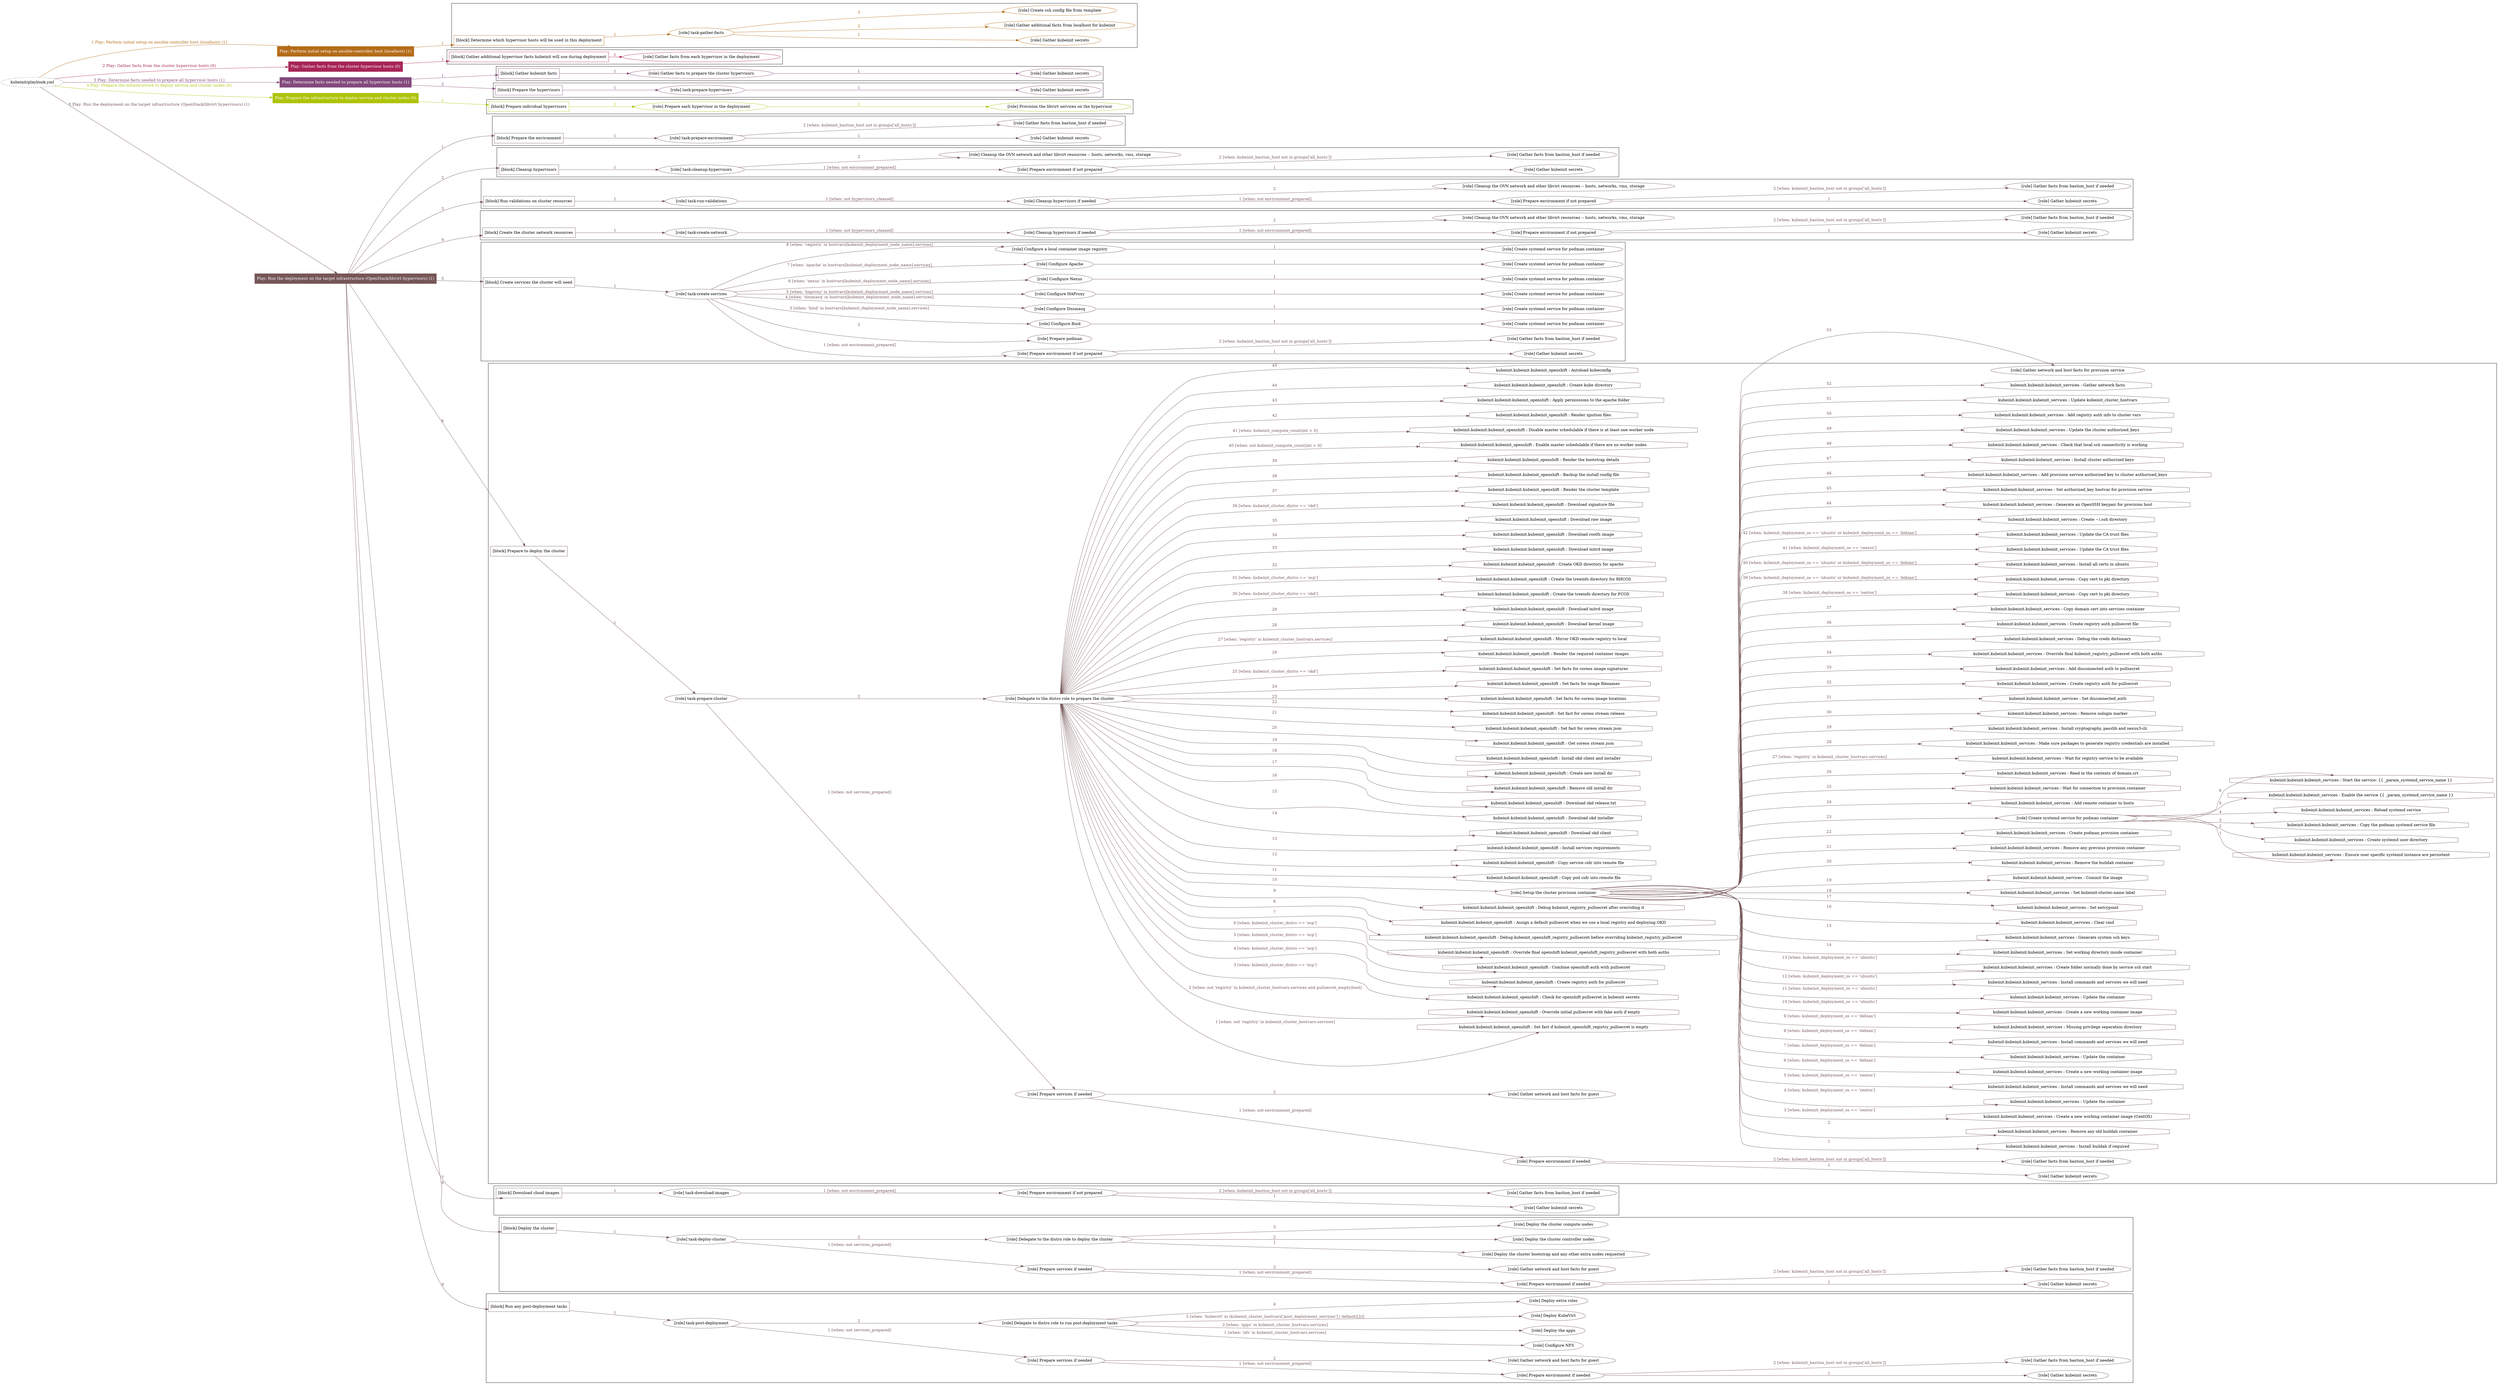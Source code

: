 digraph {
	graph [concentrate=true ordering=in rankdir=LR ratio=fill]
	edge [esep=5 sep=10]
	"kubeinit/playbook.yml" [URL="/home/runner/work/kubeinit/kubeinit/kubeinit/playbook.yml" id=playbook_0e5ae8b8 style=dotted]
	"kubeinit/playbook.yml" -> play_bb1fb956 [label="1 Play: Perform initial setup on ansible-controller host (localhost) (1)" color="#b46c18" fontcolor="#b46c18" id=edge_play_bb1fb956 labeltooltip="1 Play: Perform initial setup on ansible-controller host (localhost) (1)" tooltip="1 Play: Perform initial setup on ansible-controller host (localhost) (1)"]
	subgraph "Play: Perform initial setup on ansible-controller host (localhost) (1)" {
		play_bb1fb956 [label="Play: Perform initial setup on ansible-controller host (localhost) (1)" URL="/home/runner/work/kubeinit/kubeinit/kubeinit/playbook.yml" color="#b46c18" fontcolor="#ffffff" id=play_bb1fb956 shape=box style=filled tooltip=localhost]
		play_bb1fb956 -> block_9c602b60 [label=1 color="#b46c18" fontcolor="#b46c18" id=edge_block_9c602b60 labeltooltip=1 tooltip=1]
		subgraph cluster_block_9c602b60 {
			block_9c602b60 [label="[block] Determine which hypervisor hosts will be used in this deployment" URL="/home/runner/work/kubeinit/kubeinit/kubeinit/playbook.yml" color="#b46c18" id=block_9c602b60 labeltooltip="Determine which hypervisor hosts will be used in this deployment" shape=box tooltip="Determine which hypervisor hosts will be used in this deployment"]
			block_9c602b60 -> role_f4f7e3c9 [label="1 " color="#b46c18" fontcolor="#b46c18" id=edge_role_f4f7e3c9 labeltooltip="1 " tooltip="1 "]
			subgraph "task-gather-facts" {
				role_f4f7e3c9 [label="[role] task-gather-facts" URL="/home/runner/work/kubeinit/kubeinit/kubeinit/playbook.yml" color="#b46c18" id=role_f4f7e3c9 tooltip="task-gather-facts"]
				role_f4f7e3c9 -> role_8f7b2fdf [label="1 " color="#b46c18" fontcolor="#b46c18" id=edge_role_8f7b2fdf labeltooltip="1 " tooltip="1 "]
				subgraph "Gather kubeinit secrets" {
					role_8f7b2fdf [label="[role] Gather kubeinit secrets" URL="/home/runner/.ansible/collections/ansible_collections/kubeinit/kubeinit/roles/kubeinit_prepare/tasks/build_hypervisors_group.yml" color="#b46c18" id=role_8f7b2fdf tooltip="Gather kubeinit secrets"]
				}
				role_f4f7e3c9 -> role_86109244 [label="2 " color="#b46c18" fontcolor="#b46c18" id=edge_role_86109244 labeltooltip="2 " tooltip="2 "]
				subgraph "Gather additional facts from localhost for kubeinit" {
					role_86109244 [label="[role] Gather additional facts from localhost for kubeinit" URL="/home/runner/.ansible/collections/ansible_collections/kubeinit/kubeinit/roles/kubeinit_prepare/tasks/build_hypervisors_group.yml" color="#b46c18" id=role_86109244 tooltip="Gather additional facts from localhost for kubeinit"]
				}
				role_f4f7e3c9 -> role_4a944645 [label="3 " color="#b46c18" fontcolor="#b46c18" id=edge_role_4a944645 labeltooltip="3 " tooltip="3 "]
				subgraph "Create ssh config file from template" {
					role_4a944645 [label="[role] Create ssh config file from template" URL="/home/runner/.ansible/collections/ansible_collections/kubeinit/kubeinit/roles/kubeinit_prepare/tasks/build_hypervisors_group.yml" color="#b46c18" id=role_4a944645 tooltip="Create ssh config file from template"]
				}
			}
		}
	}
	"kubeinit/playbook.yml" -> play_80ac7328 [label="2 Play: Gather facts from the cluster hypervisor hosts (0)" color="#a72556" fontcolor="#a72556" id=edge_play_80ac7328 labeltooltip="2 Play: Gather facts from the cluster hypervisor hosts (0)" tooltip="2 Play: Gather facts from the cluster hypervisor hosts (0)"]
	subgraph "Play: Gather facts from the cluster hypervisor hosts (0)" {
		play_80ac7328 [label="Play: Gather facts from the cluster hypervisor hosts (0)" URL="/home/runner/work/kubeinit/kubeinit/kubeinit/playbook.yml" color="#a72556" fontcolor="#ffffff" id=play_80ac7328 shape=box style=filled tooltip="Play: Gather facts from the cluster hypervisor hosts (0)"]
		play_80ac7328 -> block_048ed5a0 [label=1 color="#a72556" fontcolor="#a72556" id=edge_block_048ed5a0 labeltooltip=1 tooltip=1]
		subgraph cluster_block_048ed5a0 {
			block_048ed5a0 [label="[block] Gather additional hypervisor facts kubeinit will use during deployment" URL="/home/runner/work/kubeinit/kubeinit/kubeinit/playbook.yml" color="#a72556" id=block_048ed5a0 labeltooltip="Gather additional hypervisor facts kubeinit will use during deployment" shape=box tooltip="Gather additional hypervisor facts kubeinit will use during deployment"]
			block_048ed5a0 -> role_2babca59 [label="1 " color="#a72556" fontcolor="#a72556" id=edge_role_2babca59 labeltooltip="1 " tooltip="1 "]
			subgraph "Gather facts from each hypervisor in the deployment" {
				role_2babca59 [label="[role] Gather facts from each hypervisor in the deployment" URL="/home/runner/work/kubeinit/kubeinit/kubeinit/playbook.yml" color="#a72556" id=role_2babca59 tooltip="Gather facts from each hypervisor in the deployment"]
			}
		}
	}
	"kubeinit/playbook.yml" -> play_b9587cbb [label="3 Play: Determine facts needed to prepare all hypervisor hosts (1)" color="#83497c" fontcolor="#83497c" id=edge_play_b9587cbb labeltooltip="3 Play: Determine facts needed to prepare all hypervisor hosts (1)" tooltip="3 Play: Determine facts needed to prepare all hypervisor hosts (1)"]
	subgraph "Play: Determine facts needed to prepare all hypervisor hosts (1)" {
		play_b9587cbb [label="Play: Determine facts needed to prepare all hypervisor hosts (1)" URL="/home/runner/work/kubeinit/kubeinit/kubeinit/playbook.yml" color="#83497c" fontcolor="#ffffff" id=play_b9587cbb shape=box style=filled tooltip=localhost]
		play_b9587cbb -> block_779821b7 [label=1 color="#83497c" fontcolor="#83497c" id=edge_block_779821b7 labeltooltip=1 tooltip=1]
		subgraph cluster_block_779821b7 {
			block_779821b7 [label="[block] Gather kubeinit facts" URL="/home/runner/work/kubeinit/kubeinit/kubeinit/playbook.yml" color="#83497c" id=block_779821b7 labeltooltip="Gather kubeinit facts" shape=box tooltip="Gather kubeinit facts"]
			block_779821b7 -> role_19ae2b59 [label="1 " color="#83497c" fontcolor="#83497c" id=edge_role_19ae2b59 labeltooltip="1 " tooltip="1 "]
			subgraph "Gather facts to prepare the cluster hypervisors" {
				role_19ae2b59 [label="[role] Gather facts to prepare the cluster hypervisors" URL="/home/runner/work/kubeinit/kubeinit/kubeinit/playbook.yml" color="#83497c" id=role_19ae2b59 tooltip="Gather facts to prepare the cluster hypervisors"]
				role_19ae2b59 -> role_3aa573ea [label="1 " color="#83497c" fontcolor="#83497c" id=edge_role_3aa573ea labeltooltip="1 " tooltip="1 "]
				subgraph "Gather kubeinit secrets" {
					role_3aa573ea [label="[role] Gather kubeinit secrets" URL="/home/runner/.ansible/collections/ansible_collections/kubeinit/kubeinit/roles/kubeinit_prepare/tasks/gather_kubeinit_facts.yml" color="#83497c" id=role_3aa573ea tooltip="Gather kubeinit secrets"]
				}
			}
		}
		play_b9587cbb -> block_41d35dca [label=2 color="#83497c" fontcolor="#83497c" id=edge_block_41d35dca labeltooltip=2 tooltip=2]
		subgraph cluster_block_41d35dca {
			block_41d35dca [label="[block] Prepare the hypervisors" URL="/home/runner/work/kubeinit/kubeinit/kubeinit/playbook.yml" color="#83497c" id=block_41d35dca labeltooltip="Prepare the hypervisors" shape=box tooltip="Prepare the hypervisors"]
			block_41d35dca -> role_d126b12e [label="1 " color="#83497c" fontcolor="#83497c" id=edge_role_d126b12e labeltooltip="1 " tooltip="1 "]
			subgraph "task-prepare-hypervisors" {
				role_d126b12e [label="[role] task-prepare-hypervisors" URL="/home/runner/work/kubeinit/kubeinit/kubeinit/playbook.yml" color="#83497c" id=role_d126b12e tooltip="task-prepare-hypervisors"]
				role_d126b12e -> role_202c0bfb [label="1 " color="#83497c" fontcolor="#83497c" id=edge_role_202c0bfb labeltooltip="1 " tooltip="1 "]
				subgraph "Gather kubeinit secrets" {
					role_202c0bfb [label="[role] Gather kubeinit secrets" URL="/home/runner/.ansible/collections/ansible_collections/kubeinit/kubeinit/roles/kubeinit_prepare/tasks/gather_kubeinit_facts.yml" color="#83497c" id=role_202c0bfb tooltip="Gather kubeinit secrets"]
				}
			}
		}
	}
	"kubeinit/playbook.yml" -> play_d40e36c6 [label="4 Play: Prepare the infrastructure to deploy service and cluster nodes (0)" color="#aec309" fontcolor="#aec309" id=edge_play_d40e36c6 labeltooltip="4 Play: Prepare the infrastructure to deploy service and cluster nodes (0)" tooltip="4 Play: Prepare the infrastructure to deploy service and cluster nodes (0)"]
	subgraph "Play: Prepare the infrastructure to deploy service and cluster nodes (0)" {
		play_d40e36c6 [label="Play: Prepare the infrastructure to deploy service and cluster nodes (0)" URL="/home/runner/work/kubeinit/kubeinit/kubeinit/playbook.yml" color="#aec309" fontcolor="#ffffff" id=play_d40e36c6 shape=box style=filled tooltip="Play: Prepare the infrastructure to deploy service and cluster nodes (0)"]
		play_d40e36c6 -> block_eb8094f1 [label=1 color="#aec309" fontcolor="#aec309" id=edge_block_eb8094f1 labeltooltip=1 tooltip=1]
		subgraph cluster_block_eb8094f1 {
			block_eb8094f1 [label="[block] Prepare individual hypervisors" URL="/home/runner/work/kubeinit/kubeinit/kubeinit/playbook.yml" color="#aec309" id=block_eb8094f1 labeltooltip="Prepare individual hypervisors" shape=box tooltip="Prepare individual hypervisors"]
			block_eb8094f1 -> role_f48b78fe [label="1 " color="#aec309" fontcolor="#aec309" id=edge_role_f48b78fe labeltooltip="1 " tooltip="1 "]
			subgraph "Prepare each hypervisor in the deployment" {
				role_f48b78fe [label="[role] Prepare each hypervisor in the deployment" URL="/home/runner/work/kubeinit/kubeinit/kubeinit/playbook.yml" color="#aec309" id=role_f48b78fe tooltip="Prepare each hypervisor in the deployment"]
				role_f48b78fe -> role_1e58d956 [label="1 " color="#aec309" fontcolor="#aec309" id=edge_role_1e58d956 labeltooltip="1 " tooltip="1 "]
				subgraph "Provision the libvirt services on the hypervisor" {
					role_1e58d956 [label="[role] Provision the libvirt services on the hypervisor" URL="/home/runner/.ansible/collections/ansible_collections/kubeinit/kubeinit/roles/kubeinit_prepare/tasks/prepare_hypervisor.yml" color="#aec309" id=role_1e58d956 tooltip="Provision the libvirt services on the hypervisor"]
				}
			}
		}
	}
	"kubeinit/playbook.yml" -> play_63a3bb1d [label="5 Play: Run the deployment on the target infrastructure (OpenStack/libvirt hypervisors) (1)" color="#765657" fontcolor="#765657" id=edge_play_63a3bb1d labeltooltip="5 Play: Run the deployment on the target infrastructure (OpenStack/libvirt hypervisors) (1)" tooltip="5 Play: Run the deployment on the target infrastructure (OpenStack/libvirt hypervisors) (1)"]
	subgraph "Play: Run the deployment on the target infrastructure (OpenStack/libvirt hypervisors) (1)" {
		play_63a3bb1d [label="Play: Run the deployment on the target infrastructure (OpenStack/libvirt hypervisors) (1)" URL="/home/runner/work/kubeinit/kubeinit/kubeinit/playbook.yml" color="#765657" fontcolor="#ffffff" id=play_63a3bb1d shape=box style=filled tooltip=localhost]
		play_63a3bb1d -> block_4c94fa6d [label=1 color="#765657" fontcolor="#765657" id=edge_block_4c94fa6d labeltooltip=1 tooltip=1]
		subgraph cluster_block_4c94fa6d {
			block_4c94fa6d [label="[block] Prepare the environment" URL="/home/runner/work/kubeinit/kubeinit/kubeinit/playbook.yml" color="#765657" id=block_4c94fa6d labeltooltip="Prepare the environment" shape=box tooltip="Prepare the environment"]
			block_4c94fa6d -> role_01f00201 [label="1 " color="#765657" fontcolor="#765657" id=edge_role_01f00201 labeltooltip="1 " tooltip="1 "]
			subgraph "task-prepare-environment" {
				role_01f00201 [label="[role] task-prepare-environment" URL="/home/runner/work/kubeinit/kubeinit/kubeinit/playbook.yml" color="#765657" id=role_01f00201 tooltip="task-prepare-environment"]
				role_01f00201 -> role_84386ddb [label="1 " color="#765657" fontcolor="#765657" id=edge_role_84386ddb labeltooltip="1 " tooltip="1 "]
				subgraph "Gather kubeinit secrets" {
					role_84386ddb [label="[role] Gather kubeinit secrets" URL="/home/runner/.ansible/collections/ansible_collections/kubeinit/kubeinit/roles/kubeinit_prepare/tasks/gather_kubeinit_facts.yml" color="#765657" id=role_84386ddb tooltip="Gather kubeinit secrets"]
				}
				role_01f00201 -> role_c4defe77 [label="2 [when: kubeinit_bastion_host not in groups['all_hosts']]" color="#765657" fontcolor="#765657" id=edge_role_c4defe77 labeltooltip="2 [when: kubeinit_bastion_host not in groups['all_hosts']]" tooltip="2 [when: kubeinit_bastion_host not in groups['all_hosts']]"]
				subgraph "Gather facts from bastion_host if needed" {
					role_c4defe77 [label="[role] Gather facts from bastion_host if needed" URL="/home/runner/.ansible/collections/ansible_collections/kubeinit/kubeinit/roles/kubeinit_prepare/tasks/main.yml" color="#765657" id=role_c4defe77 tooltip="Gather facts from bastion_host if needed"]
				}
			}
		}
		play_63a3bb1d -> block_f2d5f854 [label=2 color="#765657" fontcolor="#765657" id=edge_block_f2d5f854 labeltooltip=2 tooltip=2]
		subgraph cluster_block_f2d5f854 {
			block_f2d5f854 [label="[block] Cleanup hypervisors" URL="/home/runner/work/kubeinit/kubeinit/kubeinit/playbook.yml" color="#765657" id=block_f2d5f854 labeltooltip="Cleanup hypervisors" shape=box tooltip="Cleanup hypervisors"]
			block_f2d5f854 -> role_932eaf0e [label="1 " color="#765657" fontcolor="#765657" id=edge_role_932eaf0e labeltooltip="1 " tooltip="1 "]
			subgraph "task-cleanup-hypervisors" {
				role_932eaf0e [label="[role] task-cleanup-hypervisors" URL="/home/runner/work/kubeinit/kubeinit/kubeinit/playbook.yml" color="#765657" id=role_932eaf0e tooltip="task-cleanup-hypervisors"]
				role_932eaf0e -> role_ec068a6f [label="1 [when: not environment_prepared]" color="#765657" fontcolor="#765657" id=edge_role_ec068a6f labeltooltip="1 [when: not environment_prepared]" tooltip="1 [when: not environment_prepared]"]
				subgraph "Prepare environment if not prepared" {
					role_ec068a6f [label="[role] Prepare environment if not prepared" URL="/home/runner/.ansible/collections/ansible_collections/kubeinit/kubeinit/roles/kubeinit_libvirt/tasks/cleanup_hypervisors.yml" color="#765657" id=role_ec068a6f tooltip="Prepare environment if not prepared"]
					role_ec068a6f -> role_cbf0594e [label="1 " color="#765657" fontcolor="#765657" id=edge_role_cbf0594e labeltooltip="1 " tooltip="1 "]
					subgraph "Gather kubeinit secrets" {
						role_cbf0594e [label="[role] Gather kubeinit secrets" URL="/home/runner/.ansible/collections/ansible_collections/kubeinit/kubeinit/roles/kubeinit_prepare/tasks/gather_kubeinit_facts.yml" color="#765657" id=role_cbf0594e tooltip="Gather kubeinit secrets"]
					}
					role_ec068a6f -> role_0ca757d3 [label="2 [when: kubeinit_bastion_host not in groups['all_hosts']]" color="#765657" fontcolor="#765657" id=edge_role_0ca757d3 labeltooltip="2 [when: kubeinit_bastion_host not in groups['all_hosts']]" tooltip="2 [when: kubeinit_bastion_host not in groups['all_hosts']]"]
					subgraph "Gather facts from bastion_host if needed" {
						role_0ca757d3 [label="[role] Gather facts from bastion_host if needed" URL="/home/runner/.ansible/collections/ansible_collections/kubeinit/kubeinit/roles/kubeinit_prepare/tasks/main.yml" color="#765657" id=role_0ca757d3 tooltip="Gather facts from bastion_host if needed"]
					}
				}
				role_932eaf0e -> role_0df636af [label="2 " color="#765657" fontcolor="#765657" id=edge_role_0df636af labeltooltip="2 " tooltip="2 "]
				subgraph "Cleanup the OVN network and other libvirt resources -- hosts, networks, vms, storage" {
					role_0df636af [label="[role] Cleanup the OVN network and other libvirt resources -- hosts, networks, vms, storage" URL="/home/runner/.ansible/collections/ansible_collections/kubeinit/kubeinit/roles/kubeinit_libvirt/tasks/cleanup_hypervisors.yml" color="#765657" id=role_0df636af tooltip="Cleanup the OVN network and other libvirt resources -- hosts, networks, vms, storage"]
				}
			}
		}
		play_63a3bb1d -> block_58cc074a [label=3 color="#765657" fontcolor="#765657" id=edge_block_58cc074a labeltooltip=3 tooltip=3]
		subgraph cluster_block_58cc074a {
			block_58cc074a [label="[block] Run validations on cluster resources" URL="/home/runner/work/kubeinit/kubeinit/kubeinit/playbook.yml" color="#765657" id=block_58cc074a labeltooltip="Run validations on cluster resources" shape=box tooltip="Run validations on cluster resources"]
			block_58cc074a -> role_c84bed0c [label="1 " color="#765657" fontcolor="#765657" id=edge_role_c84bed0c labeltooltip="1 " tooltip="1 "]
			subgraph "task-run-validations" {
				role_c84bed0c [label="[role] task-run-validations" URL="/home/runner/work/kubeinit/kubeinit/kubeinit/playbook.yml" color="#765657" id=role_c84bed0c tooltip="task-run-validations"]
				role_c84bed0c -> role_b2ab6b76 [label="1 [when: not hypervisors_cleaned]" color="#765657" fontcolor="#765657" id=edge_role_b2ab6b76 labeltooltip="1 [when: not hypervisors_cleaned]" tooltip="1 [when: not hypervisors_cleaned]"]
				subgraph "Cleanup hypervisors if needed" {
					role_b2ab6b76 [label="[role] Cleanup hypervisors if needed" URL="/home/runner/.ansible/collections/ansible_collections/kubeinit/kubeinit/roles/kubeinit_validations/tasks/main.yml" color="#765657" id=role_b2ab6b76 tooltip="Cleanup hypervisors if needed"]
					role_b2ab6b76 -> role_5df28432 [label="1 [when: not environment_prepared]" color="#765657" fontcolor="#765657" id=edge_role_5df28432 labeltooltip="1 [when: not environment_prepared]" tooltip="1 [when: not environment_prepared]"]
					subgraph "Prepare environment if not prepared" {
						role_5df28432 [label="[role] Prepare environment if not prepared" URL="/home/runner/.ansible/collections/ansible_collections/kubeinit/kubeinit/roles/kubeinit_libvirt/tasks/cleanup_hypervisors.yml" color="#765657" id=role_5df28432 tooltip="Prepare environment if not prepared"]
						role_5df28432 -> role_02647d40 [label="1 " color="#765657" fontcolor="#765657" id=edge_role_02647d40 labeltooltip="1 " tooltip="1 "]
						subgraph "Gather kubeinit secrets" {
							role_02647d40 [label="[role] Gather kubeinit secrets" URL="/home/runner/.ansible/collections/ansible_collections/kubeinit/kubeinit/roles/kubeinit_prepare/tasks/gather_kubeinit_facts.yml" color="#765657" id=role_02647d40 tooltip="Gather kubeinit secrets"]
						}
						role_5df28432 -> role_4b0e16e7 [label="2 [when: kubeinit_bastion_host not in groups['all_hosts']]" color="#765657" fontcolor="#765657" id=edge_role_4b0e16e7 labeltooltip="2 [when: kubeinit_bastion_host not in groups['all_hosts']]" tooltip="2 [when: kubeinit_bastion_host not in groups['all_hosts']]"]
						subgraph "Gather facts from bastion_host if needed" {
							role_4b0e16e7 [label="[role] Gather facts from bastion_host if needed" URL="/home/runner/.ansible/collections/ansible_collections/kubeinit/kubeinit/roles/kubeinit_prepare/tasks/main.yml" color="#765657" id=role_4b0e16e7 tooltip="Gather facts from bastion_host if needed"]
						}
					}
					role_b2ab6b76 -> role_1853d795 [label="2 " color="#765657" fontcolor="#765657" id=edge_role_1853d795 labeltooltip="2 " tooltip="2 "]
					subgraph "Cleanup the OVN network and other libvirt resources -- hosts, networks, vms, storage" {
						role_1853d795 [label="[role] Cleanup the OVN network and other libvirt resources -- hosts, networks, vms, storage" URL="/home/runner/.ansible/collections/ansible_collections/kubeinit/kubeinit/roles/kubeinit_libvirt/tasks/cleanup_hypervisors.yml" color="#765657" id=role_1853d795 tooltip="Cleanup the OVN network and other libvirt resources -- hosts, networks, vms, storage"]
					}
				}
			}
		}
		play_63a3bb1d -> block_9a5d3942 [label=4 color="#765657" fontcolor="#765657" id=edge_block_9a5d3942 labeltooltip=4 tooltip=4]
		subgraph cluster_block_9a5d3942 {
			block_9a5d3942 [label="[block] Create the cluster network resources" URL="/home/runner/work/kubeinit/kubeinit/kubeinit/playbook.yml" color="#765657" id=block_9a5d3942 labeltooltip="Create the cluster network resources" shape=box tooltip="Create the cluster network resources"]
			block_9a5d3942 -> role_bf4ccdec [label="1 " color="#765657" fontcolor="#765657" id=edge_role_bf4ccdec labeltooltip="1 " tooltip="1 "]
			subgraph "task-create-network" {
				role_bf4ccdec [label="[role] task-create-network" URL="/home/runner/work/kubeinit/kubeinit/kubeinit/playbook.yml" color="#765657" id=role_bf4ccdec tooltip="task-create-network"]
				role_bf4ccdec -> role_0d73dab7 [label="1 [when: not hypervisors_cleaned]" color="#765657" fontcolor="#765657" id=edge_role_0d73dab7 labeltooltip="1 [when: not hypervisors_cleaned]" tooltip="1 [when: not hypervisors_cleaned]"]
				subgraph "Cleanup hypervisors if needed" {
					role_0d73dab7 [label="[role] Cleanup hypervisors if needed" URL="/home/runner/.ansible/collections/ansible_collections/kubeinit/kubeinit/roles/kubeinit_libvirt/tasks/create_network.yml" color="#765657" id=role_0d73dab7 tooltip="Cleanup hypervisors if needed"]
					role_0d73dab7 -> role_160c15cf [label="1 [when: not environment_prepared]" color="#765657" fontcolor="#765657" id=edge_role_160c15cf labeltooltip="1 [when: not environment_prepared]" tooltip="1 [when: not environment_prepared]"]
					subgraph "Prepare environment if not prepared" {
						role_160c15cf [label="[role] Prepare environment if not prepared" URL="/home/runner/.ansible/collections/ansible_collections/kubeinit/kubeinit/roles/kubeinit_libvirt/tasks/cleanup_hypervisors.yml" color="#765657" id=role_160c15cf tooltip="Prepare environment if not prepared"]
						role_160c15cf -> role_6798be63 [label="1 " color="#765657" fontcolor="#765657" id=edge_role_6798be63 labeltooltip="1 " tooltip="1 "]
						subgraph "Gather kubeinit secrets" {
							role_6798be63 [label="[role] Gather kubeinit secrets" URL="/home/runner/.ansible/collections/ansible_collections/kubeinit/kubeinit/roles/kubeinit_prepare/tasks/gather_kubeinit_facts.yml" color="#765657" id=role_6798be63 tooltip="Gather kubeinit secrets"]
						}
						role_160c15cf -> role_fd50cff8 [label="2 [when: kubeinit_bastion_host not in groups['all_hosts']]" color="#765657" fontcolor="#765657" id=edge_role_fd50cff8 labeltooltip="2 [when: kubeinit_bastion_host not in groups['all_hosts']]" tooltip="2 [when: kubeinit_bastion_host not in groups['all_hosts']]"]
						subgraph "Gather facts from bastion_host if needed" {
							role_fd50cff8 [label="[role] Gather facts from bastion_host if needed" URL="/home/runner/.ansible/collections/ansible_collections/kubeinit/kubeinit/roles/kubeinit_prepare/tasks/main.yml" color="#765657" id=role_fd50cff8 tooltip="Gather facts from bastion_host if needed"]
						}
					}
					role_0d73dab7 -> role_367d8aad [label="2 " color="#765657" fontcolor="#765657" id=edge_role_367d8aad labeltooltip="2 " tooltip="2 "]
					subgraph "Cleanup the OVN network and other libvirt resources -- hosts, networks, vms, storage" {
						role_367d8aad [label="[role] Cleanup the OVN network and other libvirt resources -- hosts, networks, vms, storage" URL="/home/runner/.ansible/collections/ansible_collections/kubeinit/kubeinit/roles/kubeinit_libvirt/tasks/cleanup_hypervisors.yml" color="#765657" id=role_367d8aad tooltip="Cleanup the OVN network and other libvirt resources -- hosts, networks, vms, storage"]
					}
				}
			}
		}
		play_63a3bb1d -> block_f4efea30 [label=5 color="#765657" fontcolor="#765657" id=edge_block_f4efea30 labeltooltip=5 tooltip=5]
		subgraph cluster_block_f4efea30 {
			block_f4efea30 [label="[block] Create services the cluster will need" URL="/home/runner/work/kubeinit/kubeinit/kubeinit/playbook.yml" color="#765657" id=block_f4efea30 labeltooltip="Create services the cluster will need" shape=box tooltip="Create services the cluster will need"]
			block_f4efea30 -> role_e6e43e62 [label="1 " color="#765657" fontcolor="#765657" id=edge_role_e6e43e62 labeltooltip="1 " tooltip="1 "]
			subgraph "task-create-services" {
				role_e6e43e62 [label="[role] task-create-services" URL="/home/runner/work/kubeinit/kubeinit/kubeinit/playbook.yml" color="#765657" id=role_e6e43e62 tooltip="task-create-services"]
				role_e6e43e62 -> role_9908f2d6 [label="1 [when: not environment_prepared]" color="#765657" fontcolor="#765657" id=edge_role_9908f2d6 labeltooltip="1 [when: not environment_prepared]" tooltip="1 [when: not environment_prepared]"]
				subgraph "Prepare environment if not prepared" {
					role_9908f2d6 [label="[role] Prepare environment if not prepared" URL="/home/runner/.ansible/collections/ansible_collections/kubeinit/kubeinit/roles/kubeinit_services/tasks/main.yml" color="#765657" id=role_9908f2d6 tooltip="Prepare environment if not prepared"]
					role_9908f2d6 -> role_e801e0e6 [label="1 " color="#765657" fontcolor="#765657" id=edge_role_e801e0e6 labeltooltip="1 " tooltip="1 "]
					subgraph "Gather kubeinit secrets" {
						role_e801e0e6 [label="[role] Gather kubeinit secrets" URL="/home/runner/.ansible/collections/ansible_collections/kubeinit/kubeinit/roles/kubeinit_prepare/tasks/gather_kubeinit_facts.yml" color="#765657" id=role_e801e0e6 tooltip="Gather kubeinit secrets"]
					}
					role_9908f2d6 -> role_45bc8007 [label="2 [when: kubeinit_bastion_host not in groups['all_hosts']]" color="#765657" fontcolor="#765657" id=edge_role_45bc8007 labeltooltip="2 [when: kubeinit_bastion_host not in groups['all_hosts']]" tooltip="2 [when: kubeinit_bastion_host not in groups['all_hosts']]"]
					subgraph "Gather facts from bastion_host if needed" {
						role_45bc8007 [label="[role] Gather facts from bastion_host if needed" URL="/home/runner/.ansible/collections/ansible_collections/kubeinit/kubeinit/roles/kubeinit_prepare/tasks/main.yml" color="#765657" id=role_45bc8007 tooltip="Gather facts from bastion_host if needed"]
					}
				}
				role_e6e43e62 -> role_7bcca0fb [label="2 " color="#765657" fontcolor="#765657" id=edge_role_7bcca0fb labeltooltip="2 " tooltip="2 "]
				subgraph "Prepare podman" {
					role_7bcca0fb [label="[role] Prepare podman" URL="/home/runner/.ansible/collections/ansible_collections/kubeinit/kubeinit/roles/kubeinit_services/tasks/00_create_service_pod.yml" color="#765657" id=role_7bcca0fb tooltip="Prepare podman"]
				}
				role_e6e43e62 -> role_4a3be23e [label="3 [when: 'bind' in hostvars[kubeinit_deployment_node_name].services]" color="#765657" fontcolor="#765657" id=edge_role_4a3be23e labeltooltip="3 [when: 'bind' in hostvars[kubeinit_deployment_node_name].services]" tooltip="3 [when: 'bind' in hostvars[kubeinit_deployment_node_name].services]"]
				subgraph "Configure Bind" {
					role_4a3be23e [label="[role] Configure Bind" URL="/home/runner/.ansible/collections/ansible_collections/kubeinit/kubeinit/roles/kubeinit_services/tasks/start_services_containers.yml" color="#765657" id=role_4a3be23e tooltip="Configure Bind"]
					role_4a3be23e -> role_ab65ec9c [label="1 " color="#765657" fontcolor="#765657" id=edge_role_ab65ec9c labeltooltip="1 " tooltip="1 "]
					subgraph "Create systemd service for podman container" {
						role_ab65ec9c [label="[role] Create systemd service for podman container" URL="/home/runner/.ansible/collections/ansible_collections/kubeinit/kubeinit/roles/kubeinit_bind/tasks/main.yml" color="#765657" id=role_ab65ec9c tooltip="Create systemd service for podman container"]
					}
				}
				role_e6e43e62 -> role_68f86faa [label="4 [when: 'dnsmasq' in hostvars[kubeinit_deployment_node_name].services]" color="#765657" fontcolor="#765657" id=edge_role_68f86faa labeltooltip="4 [when: 'dnsmasq' in hostvars[kubeinit_deployment_node_name].services]" tooltip="4 [when: 'dnsmasq' in hostvars[kubeinit_deployment_node_name].services]"]
				subgraph "Configure Dnsmasq" {
					role_68f86faa [label="[role] Configure Dnsmasq" URL="/home/runner/.ansible/collections/ansible_collections/kubeinit/kubeinit/roles/kubeinit_services/tasks/start_services_containers.yml" color="#765657" id=role_68f86faa tooltip="Configure Dnsmasq"]
					role_68f86faa -> role_acb95268 [label="1 " color="#765657" fontcolor="#765657" id=edge_role_acb95268 labeltooltip="1 " tooltip="1 "]
					subgraph "Create systemd service for podman container" {
						role_acb95268 [label="[role] Create systemd service for podman container" URL="/home/runner/.ansible/collections/ansible_collections/kubeinit/kubeinit/roles/kubeinit_dnsmasq/tasks/main.yml" color="#765657" id=role_acb95268 tooltip="Create systemd service for podman container"]
					}
				}
				role_e6e43e62 -> role_219ff496 [label="5 [when: 'haproxy' in hostvars[kubeinit_deployment_node_name].services]" color="#765657" fontcolor="#765657" id=edge_role_219ff496 labeltooltip="5 [when: 'haproxy' in hostvars[kubeinit_deployment_node_name].services]" tooltip="5 [when: 'haproxy' in hostvars[kubeinit_deployment_node_name].services]"]
				subgraph "Configure HAProxy" {
					role_219ff496 [label="[role] Configure HAProxy" URL="/home/runner/.ansible/collections/ansible_collections/kubeinit/kubeinit/roles/kubeinit_services/tasks/start_services_containers.yml" color="#765657" id=role_219ff496 tooltip="Configure HAProxy"]
					role_219ff496 -> role_e1aaa7dd [label="1 " color="#765657" fontcolor="#765657" id=edge_role_e1aaa7dd labeltooltip="1 " tooltip="1 "]
					subgraph "Create systemd service for podman container" {
						role_e1aaa7dd [label="[role] Create systemd service for podman container" URL="/home/runner/.ansible/collections/ansible_collections/kubeinit/kubeinit/roles/kubeinit_haproxy/tasks/main.yml" color="#765657" id=role_e1aaa7dd tooltip="Create systemd service for podman container"]
					}
				}
				role_e6e43e62 -> role_dc9f91d3 [label="6 [when: 'nexus' in hostvars[kubeinit_deployment_node_name].services]" color="#765657" fontcolor="#765657" id=edge_role_dc9f91d3 labeltooltip="6 [when: 'nexus' in hostvars[kubeinit_deployment_node_name].services]" tooltip="6 [when: 'nexus' in hostvars[kubeinit_deployment_node_name].services]"]
				subgraph "Configure Nexus" {
					role_dc9f91d3 [label="[role] Configure Nexus" URL="/home/runner/.ansible/collections/ansible_collections/kubeinit/kubeinit/roles/kubeinit_services/tasks/start_services_containers.yml" color="#765657" id=role_dc9f91d3 tooltip="Configure Nexus"]
					role_dc9f91d3 -> role_7bb16532 [label="1 " color="#765657" fontcolor="#765657" id=edge_role_7bb16532 labeltooltip="1 " tooltip="1 "]
					subgraph "Create systemd service for podman container" {
						role_7bb16532 [label="[role] Create systemd service for podman container" URL="/home/runner/.ansible/collections/ansible_collections/kubeinit/kubeinit/roles/kubeinit_nexus/tasks/main.yml" color="#765657" id=role_7bb16532 tooltip="Create systemd service for podman container"]
					}
				}
				role_e6e43e62 -> role_7410aacf [label="7 [when: 'apache' in hostvars[kubeinit_deployment_node_name].services]" color="#765657" fontcolor="#765657" id=edge_role_7410aacf labeltooltip="7 [when: 'apache' in hostvars[kubeinit_deployment_node_name].services]" tooltip="7 [when: 'apache' in hostvars[kubeinit_deployment_node_name].services]"]
				subgraph "Configure Apache" {
					role_7410aacf [label="[role] Configure Apache" URL="/home/runner/.ansible/collections/ansible_collections/kubeinit/kubeinit/roles/kubeinit_services/tasks/start_services_containers.yml" color="#765657" id=role_7410aacf tooltip="Configure Apache"]
					role_7410aacf -> role_efc8c79d [label="1 " color="#765657" fontcolor="#765657" id=edge_role_efc8c79d labeltooltip="1 " tooltip="1 "]
					subgraph "Create systemd service for podman container" {
						role_efc8c79d [label="[role] Create systemd service for podman container" URL="/home/runner/.ansible/collections/ansible_collections/kubeinit/kubeinit/roles/kubeinit_apache/tasks/main.yml" color="#765657" id=role_efc8c79d tooltip="Create systemd service for podman container"]
					}
				}
				role_e6e43e62 -> role_df1a4b6f [label="8 [when: 'registry' in hostvars[kubeinit_deployment_node_name].services]" color="#765657" fontcolor="#765657" id=edge_role_df1a4b6f labeltooltip="8 [when: 'registry' in hostvars[kubeinit_deployment_node_name].services]" tooltip="8 [when: 'registry' in hostvars[kubeinit_deployment_node_name].services]"]
				subgraph "Configure a local container image registry" {
					role_df1a4b6f [label="[role] Configure a local container image registry" URL="/home/runner/.ansible/collections/ansible_collections/kubeinit/kubeinit/roles/kubeinit_services/tasks/start_services_containers.yml" color="#765657" id=role_df1a4b6f tooltip="Configure a local container image registry"]
					role_df1a4b6f -> role_edc9e76c [label="1 " color="#765657" fontcolor="#765657" id=edge_role_edc9e76c labeltooltip="1 " tooltip="1 "]
					subgraph "Create systemd service for podman container" {
						role_edc9e76c [label="[role] Create systemd service for podman container" URL="/home/runner/.ansible/collections/ansible_collections/kubeinit/kubeinit/roles/kubeinit_registry/tasks/main.yml" color="#765657" id=role_edc9e76c tooltip="Create systemd service for podman container"]
					}
				}
			}
		}
		play_63a3bb1d -> block_e16c9be2 [label=6 color="#765657" fontcolor="#765657" id=edge_block_e16c9be2 labeltooltip=6 tooltip=6]
		subgraph cluster_block_e16c9be2 {
			block_e16c9be2 [label="[block] Prepare to deploy the cluster" URL="/home/runner/work/kubeinit/kubeinit/kubeinit/playbook.yml" color="#765657" id=block_e16c9be2 labeltooltip="Prepare to deploy the cluster" shape=box tooltip="Prepare to deploy the cluster"]
			block_e16c9be2 -> role_c1214ee3 [label="1 " color="#765657" fontcolor="#765657" id=edge_role_c1214ee3 labeltooltip="1 " tooltip="1 "]
			subgraph "task-prepare-cluster" {
				role_c1214ee3 [label="[role] task-prepare-cluster" URL="/home/runner/work/kubeinit/kubeinit/kubeinit/playbook.yml" color="#765657" id=role_c1214ee3 tooltip="task-prepare-cluster"]
				role_c1214ee3 -> role_af2917dd [label="1 [when: not services_prepared]" color="#765657" fontcolor="#765657" id=edge_role_af2917dd labeltooltip="1 [when: not services_prepared]" tooltip="1 [when: not services_prepared]"]
				subgraph "Prepare services if needed" {
					role_af2917dd [label="[role] Prepare services if needed" URL="/home/runner/.ansible/collections/ansible_collections/kubeinit/kubeinit/roles/kubeinit_prepare/tasks/prepare_cluster.yml" color="#765657" id=role_af2917dd tooltip="Prepare services if needed"]
					role_af2917dd -> role_58b1812c [label="1 [when: not environment_prepared]" color="#765657" fontcolor="#765657" id=edge_role_58b1812c labeltooltip="1 [when: not environment_prepared]" tooltip="1 [when: not environment_prepared]"]
					subgraph "Prepare environment if needed" {
						role_58b1812c [label="[role] Prepare environment if needed" URL="/home/runner/.ansible/collections/ansible_collections/kubeinit/kubeinit/roles/kubeinit_services/tasks/prepare_services.yml" color="#765657" id=role_58b1812c tooltip="Prepare environment if needed"]
						role_58b1812c -> role_3dd51c55 [label="1 " color="#765657" fontcolor="#765657" id=edge_role_3dd51c55 labeltooltip="1 " tooltip="1 "]
						subgraph "Gather kubeinit secrets" {
							role_3dd51c55 [label="[role] Gather kubeinit secrets" URL="/home/runner/.ansible/collections/ansible_collections/kubeinit/kubeinit/roles/kubeinit_prepare/tasks/gather_kubeinit_facts.yml" color="#765657" id=role_3dd51c55 tooltip="Gather kubeinit secrets"]
						}
						role_58b1812c -> role_63197e06 [label="2 [when: kubeinit_bastion_host not in groups['all_hosts']]" color="#765657" fontcolor="#765657" id=edge_role_63197e06 labeltooltip="2 [when: kubeinit_bastion_host not in groups['all_hosts']]" tooltip="2 [when: kubeinit_bastion_host not in groups['all_hosts']]"]
						subgraph "Gather facts from bastion_host if needed" {
							role_63197e06 [label="[role] Gather facts from bastion_host if needed" URL="/home/runner/.ansible/collections/ansible_collections/kubeinit/kubeinit/roles/kubeinit_prepare/tasks/main.yml" color="#765657" id=role_63197e06 tooltip="Gather facts from bastion_host if needed"]
						}
					}
					role_af2917dd -> role_f2c823e7 [label="2 " color="#765657" fontcolor="#765657" id=edge_role_f2c823e7 labeltooltip="2 " tooltip="2 "]
					subgraph "Gather network and host facts for guest" {
						role_f2c823e7 [label="[role] Gather network and host facts for guest" URL="/home/runner/.ansible/collections/ansible_collections/kubeinit/kubeinit/roles/kubeinit_services/tasks/prepare_services.yml" color="#765657" id=role_f2c823e7 tooltip="Gather network and host facts for guest"]
					}
				}
				role_c1214ee3 -> role_cfd0e88d [label="2 " color="#765657" fontcolor="#765657" id=edge_role_cfd0e88d labeltooltip="2 " tooltip="2 "]
				subgraph "Delegate to the distro role to prepare the cluster" {
					role_cfd0e88d [label="[role] Delegate to the distro role to prepare the cluster" URL="/home/runner/.ansible/collections/ansible_collections/kubeinit/kubeinit/roles/kubeinit_prepare/tasks/prepare_cluster.yml" color="#765657" id=role_cfd0e88d tooltip="Delegate to the distro role to prepare the cluster"]
					task_e6ec9fcc [label="kubeinit.kubeinit.kubeinit_openshift : Set fact if kubeinit_openshift_registry_pullsecret is empty" URL="/home/runner/.ansible/collections/ansible_collections/kubeinit/kubeinit/roles/kubeinit_openshift/tasks/prepare_cluster.yml" color="#765657" id=task_e6ec9fcc shape=octagon tooltip="kubeinit.kubeinit.kubeinit_openshift : Set fact if kubeinit_openshift_registry_pullsecret is empty"]
					role_cfd0e88d -> task_e6ec9fcc [label="1 [when: not 'registry' in kubeinit_cluster_hostvars.services]" color="#765657" fontcolor="#765657" id=edge_task_e6ec9fcc labeltooltip="1 [when: not 'registry' in kubeinit_cluster_hostvars.services]" tooltip="1 [when: not 'registry' in kubeinit_cluster_hostvars.services]"]
					task_486bea64 [label="kubeinit.kubeinit.kubeinit_openshift : Override initial pullsecret with fake auth if empty" URL="/home/runner/.ansible/collections/ansible_collections/kubeinit/kubeinit/roles/kubeinit_openshift/tasks/prepare_cluster.yml" color="#765657" id=task_486bea64 shape=octagon tooltip="kubeinit.kubeinit.kubeinit_openshift : Override initial pullsecret with fake auth if empty"]
					role_cfd0e88d -> task_486bea64 [label="2 [when: not 'registry' in kubeinit_cluster_hostvars.services and pullsecret_empty|bool]" color="#765657" fontcolor="#765657" id=edge_task_486bea64 labeltooltip="2 [when: not 'registry' in kubeinit_cluster_hostvars.services and pullsecret_empty|bool]" tooltip="2 [when: not 'registry' in kubeinit_cluster_hostvars.services and pullsecret_empty|bool]"]
					task_75e997cb [label="kubeinit.kubeinit.kubeinit_openshift : Check for openshift pullsecret in kubeinit secrets" URL="/home/runner/.ansible/collections/ansible_collections/kubeinit/kubeinit/roles/kubeinit_openshift/tasks/prepare_cluster.yml" color="#765657" id=task_75e997cb shape=octagon tooltip="kubeinit.kubeinit.kubeinit_openshift : Check for openshift pullsecret in kubeinit secrets"]
					role_cfd0e88d -> task_75e997cb [label="3 [when: kubeinit_cluster_distro == 'ocp']" color="#765657" fontcolor="#765657" id=edge_task_75e997cb labeltooltip="3 [when: kubeinit_cluster_distro == 'ocp']" tooltip="3 [when: kubeinit_cluster_distro == 'ocp']"]
					task_4823e672 [label="kubeinit.kubeinit.kubeinit_openshift : Create registry auth for pullsecret" URL="/home/runner/.ansible/collections/ansible_collections/kubeinit/kubeinit/roles/kubeinit_openshift/tasks/prepare_cluster.yml" color="#765657" id=task_4823e672 shape=octagon tooltip="kubeinit.kubeinit.kubeinit_openshift : Create registry auth for pullsecret"]
					role_cfd0e88d -> task_4823e672 [label="4 [when: kubeinit_cluster_distro == 'ocp']" color="#765657" fontcolor="#765657" id=edge_task_4823e672 labeltooltip="4 [when: kubeinit_cluster_distro == 'ocp']" tooltip="4 [when: kubeinit_cluster_distro == 'ocp']"]
					task_36321b49 [label="kubeinit.kubeinit.kubeinit_openshift : Combine openshift auth with pullsecret" URL="/home/runner/.ansible/collections/ansible_collections/kubeinit/kubeinit/roles/kubeinit_openshift/tasks/prepare_cluster.yml" color="#765657" id=task_36321b49 shape=octagon tooltip="kubeinit.kubeinit.kubeinit_openshift : Combine openshift auth with pullsecret"]
					role_cfd0e88d -> task_36321b49 [label="5 [when: kubeinit_cluster_distro == 'ocp']" color="#765657" fontcolor="#765657" id=edge_task_36321b49 labeltooltip="5 [when: kubeinit_cluster_distro == 'ocp']" tooltip="5 [when: kubeinit_cluster_distro == 'ocp']"]
					task_b2a29935 [label="kubeinit.kubeinit.kubeinit_openshift : Override final openshift kubeinit_openshift_registry_pullsecret with both auths" URL="/home/runner/.ansible/collections/ansible_collections/kubeinit/kubeinit/roles/kubeinit_openshift/tasks/prepare_cluster.yml" color="#765657" id=task_b2a29935 shape=octagon tooltip="kubeinit.kubeinit.kubeinit_openshift : Override final openshift kubeinit_openshift_registry_pullsecret with both auths"]
					role_cfd0e88d -> task_b2a29935 [label="6 [when: kubeinit_cluster_distro == 'ocp']" color="#765657" fontcolor="#765657" id=edge_task_b2a29935 labeltooltip="6 [when: kubeinit_cluster_distro == 'ocp']" tooltip="6 [when: kubeinit_cluster_distro == 'ocp']"]
					task_e1c4af53 [label="kubeinit.kubeinit.kubeinit_openshift : Debug kubeinit_openshift_registry_pullsecret before overriding kubeinit_registry_pullsecret" URL="/home/runner/.ansible/collections/ansible_collections/kubeinit/kubeinit/roles/kubeinit_openshift/tasks/prepare_cluster.yml" color="#765657" id=task_e1c4af53 shape=octagon tooltip="kubeinit.kubeinit.kubeinit_openshift : Debug kubeinit_openshift_registry_pullsecret before overriding kubeinit_registry_pullsecret"]
					role_cfd0e88d -> task_e1c4af53 [label="7 " color="#765657" fontcolor="#765657" id=edge_task_e1c4af53 labeltooltip="7 " tooltip="7 "]
					task_ca84d7f2 [label="kubeinit.kubeinit.kubeinit_openshift : Assign a default pullsecret when we use a local registry and deploying OKD" URL="/home/runner/.ansible/collections/ansible_collections/kubeinit/kubeinit/roles/kubeinit_openshift/tasks/prepare_cluster.yml" color="#765657" id=task_ca84d7f2 shape=octagon tooltip="kubeinit.kubeinit.kubeinit_openshift : Assign a default pullsecret when we use a local registry and deploying OKD"]
					role_cfd0e88d -> task_ca84d7f2 [label="8 " color="#765657" fontcolor="#765657" id=edge_task_ca84d7f2 labeltooltip="8 " tooltip="8 "]
					task_5022e86e [label="kubeinit.kubeinit.kubeinit_openshift : Debug kubeinit_registry_pullsecret after overriding it" URL="/home/runner/.ansible/collections/ansible_collections/kubeinit/kubeinit/roles/kubeinit_openshift/tasks/prepare_cluster.yml" color="#765657" id=task_5022e86e shape=octagon tooltip="kubeinit.kubeinit.kubeinit_openshift : Debug kubeinit_registry_pullsecret after overriding it"]
					role_cfd0e88d -> task_5022e86e [label="9 " color="#765657" fontcolor="#765657" id=edge_task_5022e86e labeltooltip="9 " tooltip="9 "]
					role_cfd0e88d -> role_c4969e55 [label="10 " color="#765657" fontcolor="#765657" id=edge_role_c4969e55 labeltooltip="10 " tooltip="10 "]
					subgraph "Setup the cluster provision container" {
						role_c4969e55 [label="[role] Setup the cluster provision container" URL="/home/runner/.ansible/collections/ansible_collections/kubeinit/kubeinit/roles/kubeinit_openshift/tasks/prepare_cluster.yml" color="#765657" id=role_c4969e55 tooltip="Setup the cluster provision container"]
						task_600620ca [label="kubeinit.kubeinit.kubeinit_services : Install buildah if required" URL="/home/runner/.ansible/collections/ansible_collections/kubeinit/kubeinit/roles/kubeinit_services/tasks/create_provision_container.yml" color="#765657" id=task_600620ca shape=octagon tooltip="kubeinit.kubeinit.kubeinit_services : Install buildah if required"]
						role_c4969e55 -> task_600620ca [label="1 " color="#765657" fontcolor="#765657" id=edge_task_600620ca labeltooltip="1 " tooltip="1 "]
						task_fe6da52b [label="kubeinit.kubeinit.kubeinit_services : Remove any old buildah container" URL="/home/runner/.ansible/collections/ansible_collections/kubeinit/kubeinit/roles/kubeinit_services/tasks/create_provision_container.yml" color="#765657" id=task_fe6da52b shape=octagon tooltip="kubeinit.kubeinit.kubeinit_services : Remove any old buildah container"]
						role_c4969e55 -> task_fe6da52b [label="2 " color="#765657" fontcolor="#765657" id=edge_task_fe6da52b labeltooltip="2 " tooltip="2 "]
						task_088ecad0 [label="kubeinit.kubeinit.kubeinit_services : Create a new working container image (CentOS)" URL="/home/runner/.ansible/collections/ansible_collections/kubeinit/kubeinit/roles/kubeinit_services/tasks/create_provision_container.yml" color="#765657" id=task_088ecad0 shape=octagon tooltip="kubeinit.kubeinit.kubeinit_services : Create a new working container image (CentOS)"]
						role_c4969e55 -> task_088ecad0 [label="3 [when: kubeinit_deployment_os == 'centos']" color="#765657" fontcolor="#765657" id=edge_task_088ecad0 labeltooltip="3 [when: kubeinit_deployment_os == 'centos']" tooltip="3 [when: kubeinit_deployment_os == 'centos']"]
						task_f56d4ae2 [label="kubeinit.kubeinit.kubeinit_services : Update the container" URL="/home/runner/.ansible/collections/ansible_collections/kubeinit/kubeinit/roles/kubeinit_services/tasks/create_provision_container.yml" color="#765657" id=task_f56d4ae2 shape=octagon tooltip="kubeinit.kubeinit.kubeinit_services : Update the container"]
						role_c4969e55 -> task_f56d4ae2 [label="4 [when: kubeinit_deployment_os == 'centos']" color="#765657" fontcolor="#765657" id=edge_task_f56d4ae2 labeltooltip="4 [when: kubeinit_deployment_os == 'centos']" tooltip="4 [when: kubeinit_deployment_os == 'centos']"]
						task_041e7374 [label="kubeinit.kubeinit.kubeinit_services : Install commands and services we will need" URL="/home/runner/.ansible/collections/ansible_collections/kubeinit/kubeinit/roles/kubeinit_services/tasks/create_provision_container.yml" color="#765657" id=task_041e7374 shape=octagon tooltip="kubeinit.kubeinit.kubeinit_services : Install commands and services we will need"]
						role_c4969e55 -> task_041e7374 [label="5 [when: kubeinit_deployment_os == 'centos']" color="#765657" fontcolor="#765657" id=edge_task_041e7374 labeltooltip="5 [when: kubeinit_deployment_os == 'centos']" tooltip="5 [when: kubeinit_deployment_os == 'centos']"]
						task_fd7efe78 [label="kubeinit.kubeinit.kubeinit_services : Create a new working container image" URL="/home/runner/.ansible/collections/ansible_collections/kubeinit/kubeinit/roles/kubeinit_services/tasks/create_provision_container.yml" color="#765657" id=task_fd7efe78 shape=octagon tooltip="kubeinit.kubeinit.kubeinit_services : Create a new working container image"]
						role_c4969e55 -> task_fd7efe78 [label="6 [when: kubeinit_deployment_os == 'debian']" color="#765657" fontcolor="#765657" id=edge_task_fd7efe78 labeltooltip="6 [when: kubeinit_deployment_os == 'debian']" tooltip="6 [when: kubeinit_deployment_os == 'debian']"]
						task_249c89ea [label="kubeinit.kubeinit.kubeinit_services : Update the container" URL="/home/runner/.ansible/collections/ansible_collections/kubeinit/kubeinit/roles/kubeinit_services/tasks/create_provision_container.yml" color="#765657" id=task_249c89ea shape=octagon tooltip="kubeinit.kubeinit.kubeinit_services : Update the container"]
						role_c4969e55 -> task_249c89ea [label="7 [when: kubeinit_deployment_os == 'debian']" color="#765657" fontcolor="#765657" id=edge_task_249c89ea labeltooltip="7 [when: kubeinit_deployment_os == 'debian']" tooltip="7 [when: kubeinit_deployment_os == 'debian']"]
						task_2b345618 [label="kubeinit.kubeinit.kubeinit_services : Install commands and services we will need" URL="/home/runner/.ansible/collections/ansible_collections/kubeinit/kubeinit/roles/kubeinit_services/tasks/create_provision_container.yml" color="#765657" id=task_2b345618 shape=octagon tooltip="kubeinit.kubeinit.kubeinit_services : Install commands and services we will need"]
						role_c4969e55 -> task_2b345618 [label="8 [when: kubeinit_deployment_os == 'debian']" color="#765657" fontcolor="#765657" id=edge_task_2b345618 labeltooltip="8 [when: kubeinit_deployment_os == 'debian']" tooltip="8 [when: kubeinit_deployment_os == 'debian']"]
						task_7d216e9c [label="kubeinit.kubeinit.kubeinit_services : Missing privilege separation directory" URL="/home/runner/.ansible/collections/ansible_collections/kubeinit/kubeinit/roles/kubeinit_services/tasks/create_provision_container.yml" color="#765657" id=task_7d216e9c shape=octagon tooltip="kubeinit.kubeinit.kubeinit_services : Missing privilege separation directory"]
						role_c4969e55 -> task_7d216e9c [label="9 [when: kubeinit_deployment_os == 'debian']" color="#765657" fontcolor="#765657" id=edge_task_7d216e9c labeltooltip="9 [when: kubeinit_deployment_os == 'debian']" tooltip="9 [when: kubeinit_deployment_os == 'debian']"]
						task_2963ed7b [label="kubeinit.kubeinit.kubeinit_services : Create a new working container image" URL="/home/runner/.ansible/collections/ansible_collections/kubeinit/kubeinit/roles/kubeinit_services/tasks/create_provision_container.yml" color="#765657" id=task_2963ed7b shape=octagon tooltip="kubeinit.kubeinit.kubeinit_services : Create a new working container image"]
						role_c4969e55 -> task_2963ed7b [label="10 [when: kubeinit_deployment_os == 'ubuntu']" color="#765657" fontcolor="#765657" id=edge_task_2963ed7b labeltooltip="10 [when: kubeinit_deployment_os == 'ubuntu']" tooltip="10 [when: kubeinit_deployment_os == 'ubuntu']"]
						task_38440e7d [label="kubeinit.kubeinit.kubeinit_services : Update the container" URL="/home/runner/.ansible/collections/ansible_collections/kubeinit/kubeinit/roles/kubeinit_services/tasks/create_provision_container.yml" color="#765657" id=task_38440e7d shape=octagon tooltip="kubeinit.kubeinit.kubeinit_services : Update the container"]
						role_c4969e55 -> task_38440e7d [label="11 [when: kubeinit_deployment_os == 'ubuntu']" color="#765657" fontcolor="#765657" id=edge_task_38440e7d labeltooltip="11 [when: kubeinit_deployment_os == 'ubuntu']" tooltip="11 [when: kubeinit_deployment_os == 'ubuntu']"]
						task_0ee60440 [label="kubeinit.kubeinit.kubeinit_services : Install commands and services we will need" URL="/home/runner/.ansible/collections/ansible_collections/kubeinit/kubeinit/roles/kubeinit_services/tasks/create_provision_container.yml" color="#765657" id=task_0ee60440 shape=octagon tooltip="kubeinit.kubeinit.kubeinit_services : Install commands and services we will need"]
						role_c4969e55 -> task_0ee60440 [label="12 [when: kubeinit_deployment_os == 'ubuntu']" color="#765657" fontcolor="#765657" id=edge_task_0ee60440 labeltooltip="12 [when: kubeinit_deployment_os == 'ubuntu']" tooltip="12 [when: kubeinit_deployment_os == 'ubuntu']"]
						task_719b4e87 [label="kubeinit.kubeinit.kubeinit_services : Create folder normally done by service ssh start" URL="/home/runner/.ansible/collections/ansible_collections/kubeinit/kubeinit/roles/kubeinit_services/tasks/create_provision_container.yml" color="#765657" id=task_719b4e87 shape=octagon tooltip="kubeinit.kubeinit.kubeinit_services : Create folder normally done by service ssh start"]
						role_c4969e55 -> task_719b4e87 [label="13 [when: kubeinit_deployment_os == 'ubuntu']" color="#765657" fontcolor="#765657" id=edge_task_719b4e87 labeltooltip="13 [when: kubeinit_deployment_os == 'ubuntu']" tooltip="13 [when: kubeinit_deployment_os == 'ubuntu']"]
						task_135ce9e3 [label="kubeinit.kubeinit.kubeinit_services : Set working directory inside container" URL="/home/runner/.ansible/collections/ansible_collections/kubeinit/kubeinit/roles/kubeinit_services/tasks/create_provision_container.yml" color="#765657" id=task_135ce9e3 shape=octagon tooltip="kubeinit.kubeinit.kubeinit_services : Set working directory inside container"]
						role_c4969e55 -> task_135ce9e3 [label="14 " color="#765657" fontcolor="#765657" id=edge_task_135ce9e3 labeltooltip="14 " tooltip="14 "]
						task_89275075 [label="kubeinit.kubeinit.kubeinit_services : Generate system ssh keys" URL="/home/runner/.ansible/collections/ansible_collections/kubeinit/kubeinit/roles/kubeinit_services/tasks/create_provision_container.yml" color="#765657" id=task_89275075 shape=octagon tooltip="kubeinit.kubeinit.kubeinit_services : Generate system ssh keys"]
						role_c4969e55 -> task_89275075 [label="15 " color="#765657" fontcolor="#765657" id=edge_task_89275075 labeltooltip="15 " tooltip="15 "]
						task_675f7331 [label="kubeinit.kubeinit.kubeinit_services : Clear cmd" URL="/home/runner/.ansible/collections/ansible_collections/kubeinit/kubeinit/roles/kubeinit_services/tasks/create_provision_container.yml" color="#765657" id=task_675f7331 shape=octagon tooltip="kubeinit.kubeinit.kubeinit_services : Clear cmd"]
						role_c4969e55 -> task_675f7331 [label="16 " color="#765657" fontcolor="#765657" id=edge_task_675f7331 labeltooltip="16 " tooltip="16 "]
						task_0730de7f [label="kubeinit.kubeinit.kubeinit_services : Set entrypoint" URL="/home/runner/.ansible/collections/ansible_collections/kubeinit/kubeinit/roles/kubeinit_services/tasks/create_provision_container.yml" color="#765657" id=task_0730de7f shape=octagon tooltip="kubeinit.kubeinit.kubeinit_services : Set entrypoint"]
						role_c4969e55 -> task_0730de7f [label="17 " color="#765657" fontcolor="#765657" id=edge_task_0730de7f labeltooltip="17 " tooltip="17 "]
						task_2c7c51a3 [label="kubeinit.kubeinit.kubeinit_services : Set kubeinit-cluster-name label" URL="/home/runner/.ansible/collections/ansible_collections/kubeinit/kubeinit/roles/kubeinit_services/tasks/create_provision_container.yml" color="#765657" id=task_2c7c51a3 shape=octagon tooltip="kubeinit.kubeinit.kubeinit_services : Set kubeinit-cluster-name label"]
						role_c4969e55 -> task_2c7c51a3 [label="18 " color="#765657" fontcolor="#765657" id=edge_task_2c7c51a3 labeltooltip="18 " tooltip="18 "]
						task_ea0850bd [label="kubeinit.kubeinit.kubeinit_services : Commit the image" URL="/home/runner/.ansible/collections/ansible_collections/kubeinit/kubeinit/roles/kubeinit_services/tasks/create_provision_container.yml" color="#765657" id=task_ea0850bd shape=octagon tooltip="kubeinit.kubeinit.kubeinit_services : Commit the image"]
						role_c4969e55 -> task_ea0850bd [label="19 " color="#765657" fontcolor="#765657" id=edge_task_ea0850bd labeltooltip="19 " tooltip="19 "]
						task_c675caf7 [label="kubeinit.kubeinit.kubeinit_services : Remove the buildah container" URL="/home/runner/.ansible/collections/ansible_collections/kubeinit/kubeinit/roles/kubeinit_services/tasks/create_provision_container.yml" color="#765657" id=task_c675caf7 shape=octagon tooltip="kubeinit.kubeinit.kubeinit_services : Remove the buildah container"]
						role_c4969e55 -> task_c675caf7 [label="20 " color="#765657" fontcolor="#765657" id=edge_task_c675caf7 labeltooltip="20 " tooltip="20 "]
						task_2e3774d6 [label="kubeinit.kubeinit.kubeinit_services : Remove any previous provision container" URL="/home/runner/.ansible/collections/ansible_collections/kubeinit/kubeinit/roles/kubeinit_services/tasks/create_provision_container.yml" color="#765657" id=task_2e3774d6 shape=octagon tooltip="kubeinit.kubeinit.kubeinit_services : Remove any previous provision container"]
						role_c4969e55 -> task_2e3774d6 [label="21 " color="#765657" fontcolor="#765657" id=edge_task_2e3774d6 labeltooltip="21 " tooltip="21 "]
						task_c6024f7b [label="kubeinit.kubeinit.kubeinit_services : Create podman provision container" URL="/home/runner/.ansible/collections/ansible_collections/kubeinit/kubeinit/roles/kubeinit_services/tasks/create_provision_container.yml" color="#765657" id=task_c6024f7b shape=octagon tooltip="kubeinit.kubeinit.kubeinit_services : Create podman provision container"]
						role_c4969e55 -> task_c6024f7b [label="22 " color="#765657" fontcolor="#765657" id=edge_task_c6024f7b labeltooltip="22 " tooltip="22 "]
						role_c4969e55 -> role_7af67146 [label="23 " color="#765657" fontcolor="#765657" id=edge_role_7af67146 labeltooltip="23 " tooltip="23 "]
						subgraph "Create systemd service for podman container" {
							role_7af67146 [label="[role] Create systemd service for podman container" URL="/home/runner/.ansible/collections/ansible_collections/kubeinit/kubeinit/roles/kubeinit_services/tasks/create_provision_container.yml" color="#765657" id=role_7af67146 tooltip="Create systemd service for podman container"]
							task_607eaf88 [label="kubeinit.kubeinit.kubeinit_services : Ensure user specific systemd instance are persistent" URL="/home/runner/.ansible/collections/ansible_collections/kubeinit/kubeinit/roles/kubeinit_services/tasks/create_managed_service.yml" color="#765657" id=task_607eaf88 shape=octagon tooltip="kubeinit.kubeinit.kubeinit_services : Ensure user specific systemd instance are persistent"]
							role_7af67146 -> task_607eaf88 [label="1 " color="#765657" fontcolor="#765657" id=edge_task_607eaf88 labeltooltip="1 " tooltip="1 "]
							task_dea4258f [label="kubeinit.kubeinit.kubeinit_services : Create systemd user directory" URL="/home/runner/.ansible/collections/ansible_collections/kubeinit/kubeinit/roles/kubeinit_services/tasks/create_managed_service.yml" color="#765657" id=task_dea4258f shape=octagon tooltip="kubeinit.kubeinit.kubeinit_services : Create systemd user directory"]
							role_7af67146 -> task_dea4258f [label="2 " color="#765657" fontcolor="#765657" id=edge_task_dea4258f labeltooltip="2 " tooltip="2 "]
							task_3c1b630b [label="kubeinit.kubeinit.kubeinit_services : Copy the podman systemd service file" URL="/home/runner/.ansible/collections/ansible_collections/kubeinit/kubeinit/roles/kubeinit_services/tasks/create_managed_service.yml" color="#765657" id=task_3c1b630b shape=octagon tooltip="kubeinit.kubeinit.kubeinit_services : Copy the podman systemd service file"]
							role_7af67146 -> task_3c1b630b [label="3 " color="#765657" fontcolor="#765657" id=edge_task_3c1b630b labeltooltip="3 " tooltip="3 "]
							task_3ea8a155 [label="kubeinit.kubeinit.kubeinit_services : Reload systemd service" URL="/home/runner/.ansible/collections/ansible_collections/kubeinit/kubeinit/roles/kubeinit_services/tasks/create_managed_service.yml" color="#765657" id=task_3ea8a155 shape=octagon tooltip="kubeinit.kubeinit.kubeinit_services : Reload systemd service"]
							role_7af67146 -> task_3ea8a155 [label="4 " color="#765657" fontcolor="#765657" id=edge_task_3ea8a155 labeltooltip="4 " tooltip="4 "]
							task_e985d274 [label="kubeinit.kubeinit.kubeinit_services : Enable the service {{ _param_systemd_service_name }}" URL="/home/runner/.ansible/collections/ansible_collections/kubeinit/kubeinit/roles/kubeinit_services/tasks/create_managed_service.yml" color="#765657" id=task_e985d274 shape=octagon tooltip="kubeinit.kubeinit.kubeinit_services : Enable the service {{ _param_systemd_service_name }}"]
							role_7af67146 -> task_e985d274 [label="5 " color="#765657" fontcolor="#765657" id=edge_task_e985d274 labeltooltip="5 " tooltip="5 "]
							task_8f1638cd [label="kubeinit.kubeinit.kubeinit_services : Start the service: {{ _param_systemd_service_name }}" URL="/home/runner/.ansible/collections/ansible_collections/kubeinit/kubeinit/roles/kubeinit_services/tasks/create_managed_service.yml" color="#765657" id=task_8f1638cd shape=octagon tooltip="kubeinit.kubeinit.kubeinit_services : Start the service: {{ _param_systemd_service_name }}"]
							role_7af67146 -> task_8f1638cd [label="6 " color="#765657" fontcolor="#765657" id=edge_task_8f1638cd labeltooltip="6 " tooltip="6 "]
						}
						task_8a9054f9 [label="kubeinit.kubeinit.kubeinit_services : Add remote container to hosts" URL="/home/runner/.ansible/collections/ansible_collections/kubeinit/kubeinit/roles/kubeinit_services/tasks/create_provision_container.yml" color="#765657" id=task_8a9054f9 shape=octagon tooltip="kubeinit.kubeinit.kubeinit_services : Add remote container to hosts"]
						role_c4969e55 -> task_8a9054f9 [label="24 " color="#765657" fontcolor="#765657" id=edge_task_8a9054f9 labeltooltip="24 " tooltip="24 "]
						task_533612ab [label="kubeinit.kubeinit.kubeinit_services : Wait for connection to provision container" URL="/home/runner/.ansible/collections/ansible_collections/kubeinit/kubeinit/roles/kubeinit_services/tasks/create_provision_container.yml" color="#765657" id=task_533612ab shape=octagon tooltip="kubeinit.kubeinit.kubeinit_services : Wait for connection to provision container"]
						role_c4969e55 -> task_533612ab [label="25 " color="#765657" fontcolor="#765657" id=edge_task_533612ab labeltooltip="25 " tooltip="25 "]
						task_c8e2940a [label="kubeinit.kubeinit.kubeinit_services : Read in the contents of domain.crt" URL="/home/runner/.ansible/collections/ansible_collections/kubeinit/kubeinit/roles/kubeinit_services/tasks/create_provision_container.yml" color="#765657" id=task_c8e2940a shape=octagon tooltip="kubeinit.kubeinit.kubeinit_services : Read in the contents of domain.crt"]
						role_c4969e55 -> task_c8e2940a [label="26 " color="#765657" fontcolor="#765657" id=edge_task_c8e2940a labeltooltip="26 " tooltip="26 "]
						task_8fe8d15e [label="kubeinit.kubeinit.kubeinit_services : Wait for registry service to be available" URL="/home/runner/.ansible/collections/ansible_collections/kubeinit/kubeinit/roles/kubeinit_services/tasks/create_provision_container.yml" color="#765657" id=task_8fe8d15e shape=octagon tooltip="kubeinit.kubeinit.kubeinit_services : Wait for registry service to be available"]
						role_c4969e55 -> task_8fe8d15e [label="27 [when: 'registry' in kubeinit_cluster_hostvars.services]" color="#765657" fontcolor="#765657" id=edge_task_8fe8d15e labeltooltip="27 [when: 'registry' in kubeinit_cluster_hostvars.services]" tooltip="27 [when: 'registry' in kubeinit_cluster_hostvars.services]"]
						task_3b8af634 [label="kubeinit.kubeinit.kubeinit_services : Make sure packages to generate registry credentials are installed" URL="/home/runner/.ansible/collections/ansible_collections/kubeinit/kubeinit/roles/kubeinit_services/tasks/create_provision_container.yml" color="#765657" id=task_3b8af634 shape=octagon tooltip="kubeinit.kubeinit.kubeinit_services : Make sure packages to generate registry credentials are installed"]
						role_c4969e55 -> task_3b8af634 [label="28 " color="#765657" fontcolor="#765657" id=edge_task_3b8af634 labeltooltip="28 " tooltip="28 "]
						task_3c3f9ebf [label="kubeinit.kubeinit.kubeinit_services : Install cryptography, passlib and nexus3-cli" URL="/home/runner/.ansible/collections/ansible_collections/kubeinit/kubeinit/roles/kubeinit_services/tasks/create_provision_container.yml" color="#765657" id=task_3c3f9ebf shape=octagon tooltip="kubeinit.kubeinit.kubeinit_services : Install cryptography, passlib and nexus3-cli"]
						role_c4969e55 -> task_3c3f9ebf [label="29 " color="#765657" fontcolor="#765657" id=edge_task_3c3f9ebf labeltooltip="29 " tooltip="29 "]
						task_b9b6ef36 [label="kubeinit.kubeinit.kubeinit_services : Remove nologin marker" URL="/home/runner/.ansible/collections/ansible_collections/kubeinit/kubeinit/roles/kubeinit_services/tasks/create_provision_container.yml" color="#765657" id=task_b9b6ef36 shape=octagon tooltip="kubeinit.kubeinit.kubeinit_services : Remove nologin marker"]
						role_c4969e55 -> task_b9b6ef36 [label="30 " color="#765657" fontcolor="#765657" id=edge_task_b9b6ef36 labeltooltip="30 " tooltip="30 "]
						task_009bb777 [label="kubeinit.kubeinit.kubeinit_services : Set disconnected_auth" URL="/home/runner/.ansible/collections/ansible_collections/kubeinit/kubeinit/roles/kubeinit_services/tasks/create_provision_container.yml" color="#765657" id=task_009bb777 shape=octagon tooltip="kubeinit.kubeinit.kubeinit_services : Set disconnected_auth"]
						role_c4969e55 -> task_009bb777 [label="31 " color="#765657" fontcolor="#765657" id=edge_task_009bb777 labeltooltip="31 " tooltip="31 "]
						task_add50d5a [label="kubeinit.kubeinit.kubeinit_services : Create registry auth for pullsecret" URL="/home/runner/.ansible/collections/ansible_collections/kubeinit/kubeinit/roles/kubeinit_services/tasks/create_provision_container.yml" color="#765657" id=task_add50d5a shape=octagon tooltip="kubeinit.kubeinit.kubeinit_services : Create registry auth for pullsecret"]
						role_c4969e55 -> task_add50d5a [label="32 " color="#765657" fontcolor="#765657" id=edge_task_add50d5a labeltooltip="32 " tooltip="32 "]
						task_2657fe69 [label="kubeinit.kubeinit.kubeinit_services : Add disconnected auth to pullsecret" URL="/home/runner/.ansible/collections/ansible_collections/kubeinit/kubeinit/roles/kubeinit_services/tasks/create_provision_container.yml" color="#765657" id=task_2657fe69 shape=octagon tooltip="kubeinit.kubeinit.kubeinit_services : Add disconnected auth to pullsecret"]
						role_c4969e55 -> task_2657fe69 [label="33 " color="#765657" fontcolor="#765657" id=edge_task_2657fe69 labeltooltip="33 " tooltip="33 "]
						task_bd13693f [label="kubeinit.kubeinit.kubeinit_services : Override final kubeinit_registry_pullsecret with both auths" URL="/home/runner/.ansible/collections/ansible_collections/kubeinit/kubeinit/roles/kubeinit_services/tasks/create_provision_container.yml" color="#765657" id=task_bd13693f shape=octagon tooltip="kubeinit.kubeinit.kubeinit_services : Override final kubeinit_registry_pullsecret with both auths"]
						role_c4969e55 -> task_bd13693f [label="34 " color="#765657" fontcolor="#765657" id=edge_task_bd13693f labeltooltip="34 " tooltip="34 "]
						task_9280a078 [label="kubeinit.kubeinit.kubeinit_services : Debug the creds dictionary" URL="/home/runner/.ansible/collections/ansible_collections/kubeinit/kubeinit/roles/kubeinit_services/tasks/create_provision_container.yml" color="#765657" id=task_9280a078 shape=octagon tooltip="kubeinit.kubeinit.kubeinit_services : Debug the creds dictionary"]
						role_c4969e55 -> task_9280a078 [label="35 " color="#765657" fontcolor="#765657" id=edge_task_9280a078 labeltooltip="35 " tooltip="35 "]
						task_44bc221d [label="kubeinit.kubeinit.kubeinit_services : Create registry auth pullsecret file" URL="/home/runner/.ansible/collections/ansible_collections/kubeinit/kubeinit/roles/kubeinit_services/tasks/create_provision_container.yml" color="#765657" id=task_44bc221d shape=octagon tooltip="kubeinit.kubeinit.kubeinit_services : Create registry auth pullsecret file"]
						role_c4969e55 -> task_44bc221d [label="36 " color="#765657" fontcolor="#765657" id=edge_task_44bc221d labeltooltip="36 " tooltip="36 "]
						task_2c19a57c [label="kubeinit.kubeinit.kubeinit_services : Copy domain cert into services container" URL="/home/runner/.ansible/collections/ansible_collections/kubeinit/kubeinit/roles/kubeinit_services/tasks/create_provision_container.yml" color="#765657" id=task_2c19a57c shape=octagon tooltip="kubeinit.kubeinit.kubeinit_services : Copy domain cert into services container"]
						role_c4969e55 -> task_2c19a57c [label="37 " color="#765657" fontcolor="#765657" id=edge_task_2c19a57c labeltooltip="37 " tooltip="37 "]
						task_1d34ae30 [label="kubeinit.kubeinit.kubeinit_services : Copy cert to pki directory" URL="/home/runner/.ansible/collections/ansible_collections/kubeinit/kubeinit/roles/kubeinit_services/tasks/create_provision_container.yml" color="#765657" id=task_1d34ae30 shape=octagon tooltip="kubeinit.kubeinit.kubeinit_services : Copy cert to pki directory"]
						role_c4969e55 -> task_1d34ae30 [label="38 [when: kubeinit_deployment_os == 'centos']" color="#765657" fontcolor="#765657" id=edge_task_1d34ae30 labeltooltip="38 [when: kubeinit_deployment_os == 'centos']" tooltip="38 [when: kubeinit_deployment_os == 'centos']"]
						task_b5b17729 [label="kubeinit.kubeinit.kubeinit_services : Copy cert to pki directory" URL="/home/runner/.ansible/collections/ansible_collections/kubeinit/kubeinit/roles/kubeinit_services/tasks/create_provision_container.yml" color="#765657" id=task_b5b17729 shape=octagon tooltip="kubeinit.kubeinit.kubeinit_services : Copy cert to pki directory"]
						role_c4969e55 -> task_b5b17729 [label="39 [when: kubeinit_deployment_os == 'ubuntu' or kubeinit_deployment_os == 'debian']" color="#765657" fontcolor="#765657" id=edge_task_b5b17729 labeltooltip="39 [when: kubeinit_deployment_os == 'ubuntu' or kubeinit_deployment_os == 'debian']" tooltip="39 [when: kubeinit_deployment_os == 'ubuntu' or kubeinit_deployment_os == 'debian']"]
						task_fb9c9b2a [label="kubeinit.kubeinit.kubeinit_services : Install all certs in ubuntu" URL="/home/runner/.ansible/collections/ansible_collections/kubeinit/kubeinit/roles/kubeinit_services/tasks/create_provision_container.yml" color="#765657" id=task_fb9c9b2a shape=octagon tooltip="kubeinit.kubeinit.kubeinit_services : Install all certs in ubuntu"]
						role_c4969e55 -> task_fb9c9b2a [label="40 [when: kubeinit_deployment_os == 'ubuntu' or kubeinit_deployment_os == 'debian']" color="#765657" fontcolor="#765657" id=edge_task_fb9c9b2a labeltooltip="40 [when: kubeinit_deployment_os == 'ubuntu' or kubeinit_deployment_os == 'debian']" tooltip="40 [when: kubeinit_deployment_os == 'ubuntu' or kubeinit_deployment_os == 'debian']"]
						task_e5835499 [label="kubeinit.kubeinit.kubeinit_services : Update the CA trust files" URL="/home/runner/.ansible/collections/ansible_collections/kubeinit/kubeinit/roles/kubeinit_services/tasks/create_provision_container.yml" color="#765657" id=task_e5835499 shape=octagon tooltip="kubeinit.kubeinit.kubeinit_services : Update the CA trust files"]
						role_c4969e55 -> task_e5835499 [label="41 [when: kubeinit_deployment_os == 'centos']" color="#765657" fontcolor="#765657" id=edge_task_e5835499 labeltooltip="41 [when: kubeinit_deployment_os == 'centos']" tooltip="41 [when: kubeinit_deployment_os == 'centos']"]
						task_0acf0b09 [label="kubeinit.kubeinit.kubeinit_services : Update the CA trust files" URL="/home/runner/.ansible/collections/ansible_collections/kubeinit/kubeinit/roles/kubeinit_services/tasks/create_provision_container.yml" color="#765657" id=task_0acf0b09 shape=octagon tooltip="kubeinit.kubeinit.kubeinit_services : Update the CA trust files"]
						role_c4969e55 -> task_0acf0b09 [label="42 [when: kubeinit_deployment_os == 'ubuntu' or kubeinit_deployment_os == 'debian']" color="#765657" fontcolor="#765657" id=edge_task_0acf0b09 labeltooltip="42 [when: kubeinit_deployment_os == 'ubuntu' or kubeinit_deployment_os == 'debian']" tooltip="42 [when: kubeinit_deployment_os == 'ubuntu' or kubeinit_deployment_os == 'debian']"]
						task_ff6bea7b [label="kubeinit.kubeinit.kubeinit_services : Create ~/.ssh directory" URL="/home/runner/.ansible/collections/ansible_collections/kubeinit/kubeinit/roles/kubeinit_services/tasks/create_provision_container.yml" color="#765657" id=task_ff6bea7b shape=octagon tooltip="kubeinit.kubeinit.kubeinit_services : Create ~/.ssh directory"]
						role_c4969e55 -> task_ff6bea7b [label="43 " color="#765657" fontcolor="#765657" id=edge_task_ff6bea7b labeltooltip="43 " tooltip="43 "]
						task_2df2b341 [label="kubeinit.kubeinit.kubeinit_services : Generate an OpenSSH keypair for provision host" URL="/home/runner/.ansible/collections/ansible_collections/kubeinit/kubeinit/roles/kubeinit_services/tasks/create_provision_container.yml" color="#765657" id=task_2df2b341 shape=octagon tooltip="kubeinit.kubeinit.kubeinit_services : Generate an OpenSSH keypair for provision host"]
						role_c4969e55 -> task_2df2b341 [label="44 " color="#765657" fontcolor="#765657" id=edge_task_2df2b341 labeltooltip="44 " tooltip="44 "]
						task_964d05d1 [label="kubeinit.kubeinit.kubeinit_services : Set authorized_key hostvar for provision service" URL="/home/runner/.ansible/collections/ansible_collections/kubeinit/kubeinit/roles/kubeinit_services/tasks/create_provision_container.yml" color="#765657" id=task_964d05d1 shape=octagon tooltip="kubeinit.kubeinit.kubeinit_services : Set authorized_key hostvar for provision service"]
						role_c4969e55 -> task_964d05d1 [label="45 " color="#765657" fontcolor="#765657" id=edge_task_964d05d1 labeltooltip="45 " tooltip="45 "]
						task_2468ee23 [label="kubeinit.kubeinit.kubeinit_services : Add provision service authorized key to cluster authorized_keys" URL="/home/runner/.ansible/collections/ansible_collections/kubeinit/kubeinit/roles/kubeinit_services/tasks/create_provision_container.yml" color="#765657" id=task_2468ee23 shape=octagon tooltip="kubeinit.kubeinit.kubeinit_services : Add provision service authorized key to cluster authorized_keys"]
						role_c4969e55 -> task_2468ee23 [label="46 " color="#765657" fontcolor="#765657" id=edge_task_2468ee23 labeltooltip="46 " tooltip="46 "]
						task_d435d5a9 [label="kubeinit.kubeinit.kubeinit_services : Install cluster authorized keys" URL="/home/runner/.ansible/collections/ansible_collections/kubeinit/kubeinit/roles/kubeinit_services/tasks/create_provision_container.yml" color="#765657" id=task_d435d5a9 shape=octagon tooltip="kubeinit.kubeinit.kubeinit_services : Install cluster authorized keys"]
						role_c4969e55 -> task_d435d5a9 [label="47 " color="#765657" fontcolor="#765657" id=edge_task_d435d5a9 labeltooltip="47 " tooltip="47 "]
						task_cd86eefa [label="kubeinit.kubeinit.kubeinit_services : Check that local ssh connectivity is working" URL="/home/runner/.ansible/collections/ansible_collections/kubeinit/kubeinit/roles/kubeinit_services/tasks/create_provision_container.yml" color="#765657" id=task_cd86eefa shape=octagon tooltip="kubeinit.kubeinit.kubeinit_services : Check that local ssh connectivity is working"]
						role_c4969e55 -> task_cd86eefa [label="48 " color="#765657" fontcolor="#765657" id=edge_task_cd86eefa labeltooltip="48 " tooltip="48 "]
						task_688f152f [label="kubeinit.kubeinit.kubeinit_services : Update the cluster authorized_keys" URL="/home/runner/.ansible/collections/ansible_collections/kubeinit/kubeinit/roles/kubeinit_services/tasks/create_provision_container.yml" color="#765657" id=task_688f152f shape=octagon tooltip="kubeinit.kubeinit.kubeinit_services : Update the cluster authorized_keys"]
						role_c4969e55 -> task_688f152f [label="49 " color="#765657" fontcolor="#765657" id=edge_task_688f152f labeltooltip="49 " tooltip="49 "]
						task_3233a1ad [label="kubeinit.kubeinit.kubeinit_services : Add registry auth info to cluster vars" URL="/home/runner/.ansible/collections/ansible_collections/kubeinit/kubeinit/roles/kubeinit_services/tasks/create_provision_container.yml" color="#765657" id=task_3233a1ad shape=octagon tooltip="kubeinit.kubeinit.kubeinit_services : Add registry auth info to cluster vars"]
						role_c4969e55 -> task_3233a1ad [label="50 " color="#765657" fontcolor="#765657" id=edge_task_3233a1ad labeltooltip="50 " tooltip="50 "]
						task_28c6f585 [label="kubeinit.kubeinit.kubeinit_services : Update kubeinit_cluster_hostvars" URL="/home/runner/.ansible/collections/ansible_collections/kubeinit/kubeinit/roles/kubeinit_services/tasks/create_provision_container.yml" color="#765657" id=task_28c6f585 shape=octagon tooltip="kubeinit.kubeinit.kubeinit_services : Update kubeinit_cluster_hostvars"]
						role_c4969e55 -> task_28c6f585 [label="51 " color="#765657" fontcolor="#765657" id=edge_task_28c6f585 labeltooltip="51 " tooltip="51 "]
						task_e0ba615b [label="kubeinit.kubeinit.kubeinit_services : Gather network facts" URL="/home/runner/.ansible/collections/ansible_collections/kubeinit/kubeinit/roles/kubeinit_services/tasks/create_provision_container.yml" color="#765657" id=task_e0ba615b shape=octagon tooltip="kubeinit.kubeinit.kubeinit_services : Gather network facts"]
						role_c4969e55 -> task_e0ba615b [label="52 " color="#765657" fontcolor="#765657" id=edge_task_e0ba615b labeltooltip="52 " tooltip="52 "]
						role_c4969e55 -> role_eb48e4fa [label="53 " color="#765657" fontcolor="#765657" id=edge_role_eb48e4fa labeltooltip="53 " tooltip="53 "]
						subgraph "Gather network and host facts for provision service" {
							role_eb48e4fa [label="[role] Gather network and host facts for provision service" URL="/home/runner/.ansible/collections/ansible_collections/kubeinit/kubeinit/roles/kubeinit_services/tasks/create_provision_container.yml" color="#765657" id=role_eb48e4fa tooltip="Gather network and host facts for provision service"]
						}
					}
					task_ca1feeb1 [label="kubeinit.kubeinit.kubeinit_openshift : Copy pod cidr into remote file" URL="/home/runner/.ansible/collections/ansible_collections/kubeinit/kubeinit/roles/kubeinit_openshift/tasks/prepare_cluster.yml" color="#765657" id=task_ca1feeb1 shape=octagon tooltip="kubeinit.kubeinit.kubeinit_openshift : Copy pod cidr into remote file"]
					role_cfd0e88d -> task_ca1feeb1 [label="11 " color="#765657" fontcolor="#765657" id=edge_task_ca1feeb1 labeltooltip="11 " tooltip="11 "]
					task_224f77c2 [label="kubeinit.kubeinit.kubeinit_openshift : Copy service cidr into remote file" URL="/home/runner/.ansible/collections/ansible_collections/kubeinit/kubeinit/roles/kubeinit_openshift/tasks/prepare_cluster.yml" color="#765657" id=task_224f77c2 shape=octagon tooltip="kubeinit.kubeinit.kubeinit_openshift : Copy service cidr into remote file"]
					role_cfd0e88d -> task_224f77c2 [label="12 " color="#765657" fontcolor="#765657" id=edge_task_224f77c2 labeltooltip="12 " tooltip="12 "]
					task_97282903 [label="kubeinit.kubeinit.kubeinit_openshift : Install services requirements" URL="/home/runner/.ansible/collections/ansible_collections/kubeinit/kubeinit/roles/kubeinit_openshift/tasks/prepare_cluster.yml" color="#765657" id=task_97282903 shape=octagon tooltip="kubeinit.kubeinit.kubeinit_openshift : Install services requirements"]
					role_cfd0e88d -> task_97282903 [label="13 " color="#765657" fontcolor="#765657" id=edge_task_97282903 labeltooltip="13 " tooltip="13 "]
					task_19558cd5 [label="kubeinit.kubeinit.kubeinit_openshift : Download okd client" URL="/home/runner/.ansible/collections/ansible_collections/kubeinit/kubeinit/roles/kubeinit_openshift/tasks/prepare_cluster.yml" color="#765657" id=task_19558cd5 shape=octagon tooltip="kubeinit.kubeinit.kubeinit_openshift : Download okd client"]
					role_cfd0e88d -> task_19558cd5 [label="14 " color="#765657" fontcolor="#765657" id=edge_task_19558cd5 labeltooltip="14 " tooltip="14 "]
					task_e6b90a30 [label="kubeinit.kubeinit.kubeinit_openshift : Download okd installer" URL="/home/runner/.ansible/collections/ansible_collections/kubeinit/kubeinit/roles/kubeinit_openshift/tasks/prepare_cluster.yml" color="#765657" id=task_e6b90a30 shape=octagon tooltip="kubeinit.kubeinit.kubeinit_openshift : Download okd installer"]
					role_cfd0e88d -> task_e6b90a30 [label="15 " color="#765657" fontcolor="#765657" id=edge_task_e6b90a30 labeltooltip="15 " tooltip="15 "]
					task_69bdcfb5 [label="kubeinit.kubeinit.kubeinit_openshift : Download okd release.txt" URL="/home/runner/.ansible/collections/ansible_collections/kubeinit/kubeinit/roles/kubeinit_openshift/tasks/prepare_cluster.yml" color="#765657" id=task_69bdcfb5 shape=octagon tooltip="kubeinit.kubeinit.kubeinit_openshift : Download okd release.txt"]
					role_cfd0e88d -> task_69bdcfb5 [label="16 " color="#765657" fontcolor="#765657" id=edge_task_69bdcfb5 labeltooltip="16 " tooltip="16 "]
					task_f330d870 [label="kubeinit.kubeinit.kubeinit_openshift : Remove old install dir" URL="/home/runner/.ansible/collections/ansible_collections/kubeinit/kubeinit/roles/kubeinit_openshift/tasks/prepare_cluster.yml" color="#765657" id=task_f330d870 shape=octagon tooltip="kubeinit.kubeinit.kubeinit_openshift : Remove old install dir"]
					role_cfd0e88d -> task_f330d870 [label="17 " color="#765657" fontcolor="#765657" id=edge_task_f330d870 labeltooltip="17 " tooltip="17 "]
					task_0b729b33 [label="kubeinit.kubeinit.kubeinit_openshift : Create new install dir" URL="/home/runner/.ansible/collections/ansible_collections/kubeinit/kubeinit/roles/kubeinit_openshift/tasks/prepare_cluster.yml" color="#765657" id=task_0b729b33 shape=octagon tooltip="kubeinit.kubeinit.kubeinit_openshift : Create new install dir"]
					role_cfd0e88d -> task_0b729b33 [label="18 " color="#765657" fontcolor="#765657" id=edge_task_0b729b33 labeltooltip="18 " tooltip="18 "]
					task_c15d57e1 [label="kubeinit.kubeinit.kubeinit_openshift : Install okd client and installer" URL="/home/runner/.ansible/collections/ansible_collections/kubeinit/kubeinit/roles/kubeinit_openshift/tasks/prepare_cluster.yml" color="#765657" id=task_c15d57e1 shape=octagon tooltip="kubeinit.kubeinit.kubeinit_openshift : Install okd client and installer"]
					role_cfd0e88d -> task_c15d57e1 [label="19 " color="#765657" fontcolor="#765657" id=edge_task_c15d57e1 labeltooltip="19 " tooltip="19 "]
					task_56a7fbcf [label="kubeinit.kubeinit.kubeinit_openshift : Get coreos stream json" URL="/home/runner/.ansible/collections/ansible_collections/kubeinit/kubeinit/roles/kubeinit_openshift/tasks/prepare_cluster.yml" color="#765657" id=task_56a7fbcf shape=octagon tooltip="kubeinit.kubeinit.kubeinit_openshift : Get coreos stream json"]
					role_cfd0e88d -> task_56a7fbcf [label="20 " color="#765657" fontcolor="#765657" id=edge_task_56a7fbcf labeltooltip="20 " tooltip="20 "]
					task_5ff2b952 [label="kubeinit.kubeinit.kubeinit_openshift : Set fact for coreos stream json" URL="/home/runner/.ansible/collections/ansible_collections/kubeinit/kubeinit/roles/kubeinit_openshift/tasks/prepare_cluster.yml" color="#765657" id=task_5ff2b952 shape=octagon tooltip="kubeinit.kubeinit.kubeinit_openshift : Set fact for coreos stream json"]
					role_cfd0e88d -> task_5ff2b952 [label="21 " color="#765657" fontcolor="#765657" id=edge_task_5ff2b952 labeltooltip="21 " tooltip="21 "]
					task_906aafcd [label="kubeinit.kubeinit.kubeinit_openshift : Set fact for coreos stream release" URL="/home/runner/.ansible/collections/ansible_collections/kubeinit/kubeinit/roles/kubeinit_openshift/tasks/prepare_cluster.yml" color="#765657" id=task_906aafcd shape=octagon tooltip="kubeinit.kubeinit.kubeinit_openshift : Set fact for coreos stream release"]
					role_cfd0e88d -> task_906aafcd [label="22 " color="#765657" fontcolor="#765657" id=edge_task_906aafcd labeltooltip="22 " tooltip="22 "]
					task_3b7ec4b5 [label="kubeinit.kubeinit.kubeinit_openshift : Set facts for coreos image locations" URL="/home/runner/.ansible/collections/ansible_collections/kubeinit/kubeinit/roles/kubeinit_openshift/tasks/prepare_cluster.yml" color="#765657" id=task_3b7ec4b5 shape=octagon tooltip="kubeinit.kubeinit.kubeinit_openshift : Set facts for coreos image locations"]
					role_cfd0e88d -> task_3b7ec4b5 [label="23 " color="#765657" fontcolor="#765657" id=edge_task_3b7ec4b5 labeltooltip="23 " tooltip="23 "]
					task_049e3bab [label="kubeinit.kubeinit.kubeinit_openshift : Set facts for image filenames" URL="/home/runner/.ansible/collections/ansible_collections/kubeinit/kubeinit/roles/kubeinit_openshift/tasks/prepare_cluster.yml" color="#765657" id=task_049e3bab shape=octagon tooltip="kubeinit.kubeinit.kubeinit_openshift : Set facts for image filenames"]
					role_cfd0e88d -> task_049e3bab [label="24 " color="#765657" fontcolor="#765657" id=edge_task_049e3bab labeltooltip="24 " tooltip="24 "]
					task_72d26309 [label="kubeinit.kubeinit.kubeinit_openshift : Set facts for coreos image signatures" URL="/home/runner/.ansible/collections/ansible_collections/kubeinit/kubeinit/roles/kubeinit_openshift/tasks/prepare_cluster.yml" color="#765657" id=task_72d26309 shape=octagon tooltip="kubeinit.kubeinit.kubeinit_openshift : Set facts for coreos image signatures"]
					role_cfd0e88d -> task_72d26309 [label="25 [when: kubeinit_cluster_distro == 'okd']" color="#765657" fontcolor="#765657" id=edge_task_72d26309 labeltooltip="25 [when: kubeinit_cluster_distro == 'okd']" tooltip="25 [when: kubeinit_cluster_distro == 'okd']"]
					task_d285dc54 [label="kubeinit.kubeinit.kubeinit_openshift : Render the required container images" URL="/home/runner/.ansible/collections/ansible_collections/kubeinit/kubeinit/roles/kubeinit_openshift/tasks/prepare_cluster.yml" color="#765657" id=task_d285dc54 shape=octagon tooltip="kubeinit.kubeinit.kubeinit_openshift : Render the required container images"]
					role_cfd0e88d -> task_d285dc54 [label="26 " color="#765657" fontcolor="#765657" id=edge_task_d285dc54 labeltooltip="26 " tooltip="26 "]
					task_dc792a1e [label="kubeinit.kubeinit.kubeinit_openshift : Mirror OKD remote registry to local" URL="/home/runner/.ansible/collections/ansible_collections/kubeinit/kubeinit/roles/kubeinit_openshift/tasks/prepare_cluster.yml" color="#765657" id=task_dc792a1e shape=octagon tooltip="kubeinit.kubeinit.kubeinit_openshift : Mirror OKD remote registry to local"]
					role_cfd0e88d -> task_dc792a1e [label="27 [when: 'registry' in kubeinit_cluster_hostvars.services]" color="#765657" fontcolor="#765657" id=edge_task_dc792a1e labeltooltip="27 [when: 'registry' in kubeinit_cluster_hostvars.services]" tooltip="27 [when: 'registry' in kubeinit_cluster_hostvars.services]"]
					task_08d9520e [label="kubeinit.kubeinit.kubeinit_openshift : Download kernel image" URL="/home/runner/.ansible/collections/ansible_collections/kubeinit/kubeinit/roles/kubeinit_openshift/tasks/prepare_cluster.yml" color="#765657" id=task_08d9520e shape=octagon tooltip="kubeinit.kubeinit.kubeinit_openshift : Download kernel image"]
					role_cfd0e88d -> task_08d9520e [label="28 " color="#765657" fontcolor="#765657" id=edge_task_08d9520e labeltooltip="28 " tooltip="28 "]
					task_c91d2dc6 [label="kubeinit.kubeinit.kubeinit_openshift : Download initrd image" URL="/home/runner/.ansible/collections/ansible_collections/kubeinit/kubeinit/roles/kubeinit_openshift/tasks/prepare_cluster.yml" color="#765657" id=task_c91d2dc6 shape=octagon tooltip="kubeinit.kubeinit.kubeinit_openshift : Download initrd image"]
					role_cfd0e88d -> task_c91d2dc6 [label="29 " color="#765657" fontcolor="#765657" id=edge_task_c91d2dc6 labeltooltip="29 " tooltip="29 "]
					task_b6c186a1 [label="kubeinit.kubeinit.kubeinit_openshift : Create the treeinfo directory for FCOS" URL="/home/runner/.ansible/collections/ansible_collections/kubeinit/kubeinit/roles/kubeinit_openshift/tasks/prepare_cluster.yml" color="#765657" id=task_b6c186a1 shape=octagon tooltip="kubeinit.kubeinit.kubeinit_openshift : Create the treeinfo directory for FCOS"]
					role_cfd0e88d -> task_b6c186a1 [label="30 [when: kubeinit_cluster_distro == 'okd']" color="#765657" fontcolor="#765657" id=edge_task_b6c186a1 labeltooltip="30 [when: kubeinit_cluster_distro == 'okd']" tooltip="30 [when: kubeinit_cluster_distro == 'okd']"]
					task_a5645555 [label="kubeinit.kubeinit.kubeinit_openshift : Create the treeinfo directory for RHCOS" URL="/home/runner/.ansible/collections/ansible_collections/kubeinit/kubeinit/roles/kubeinit_openshift/tasks/prepare_cluster.yml" color="#765657" id=task_a5645555 shape=octagon tooltip="kubeinit.kubeinit.kubeinit_openshift : Create the treeinfo directory for RHCOS"]
					role_cfd0e88d -> task_a5645555 [label="31 [when: kubeinit_cluster_distro == 'ocp']" color="#765657" fontcolor="#765657" id=edge_task_a5645555 labeltooltip="31 [when: kubeinit_cluster_distro == 'ocp']" tooltip="31 [when: kubeinit_cluster_distro == 'ocp']"]
					task_e8034424 [label="kubeinit.kubeinit.kubeinit_openshift : Create OKD directory for apache" URL="/home/runner/.ansible/collections/ansible_collections/kubeinit/kubeinit/roles/kubeinit_openshift/tasks/prepare_cluster.yml" color="#765657" id=task_e8034424 shape=octagon tooltip="kubeinit.kubeinit.kubeinit_openshift : Create OKD directory for apache"]
					role_cfd0e88d -> task_e8034424 [label="32 " color="#765657" fontcolor="#765657" id=edge_task_e8034424 labeltooltip="32 " tooltip="32 "]
					task_e32c8802 [label="kubeinit.kubeinit.kubeinit_openshift : Download initrd image" URL="/home/runner/.ansible/collections/ansible_collections/kubeinit/kubeinit/roles/kubeinit_openshift/tasks/prepare_cluster.yml" color="#765657" id=task_e32c8802 shape=octagon tooltip="kubeinit.kubeinit.kubeinit_openshift : Download initrd image"]
					role_cfd0e88d -> task_e32c8802 [label="33 " color="#765657" fontcolor="#765657" id=edge_task_e32c8802 labeltooltip="33 " tooltip="33 "]
					task_66e5c2ad [label="kubeinit.kubeinit.kubeinit_openshift : Download rootfs image" URL="/home/runner/.ansible/collections/ansible_collections/kubeinit/kubeinit/roles/kubeinit_openshift/tasks/prepare_cluster.yml" color="#765657" id=task_66e5c2ad shape=octagon tooltip="kubeinit.kubeinit.kubeinit_openshift : Download rootfs image"]
					role_cfd0e88d -> task_66e5c2ad [label="34 " color="#765657" fontcolor="#765657" id=edge_task_66e5c2ad labeltooltip="34 " tooltip="34 "]
					task_7462fe1d [label="kubeinit.kubeinit.kubeinit_openshift : Download raw image" URL="/home/runner/.ansible/collections/ansible_collections/kubeinit/kubeinit/roles/kubeinit_openshift/tasks/prepare_cluster.yml" color="#765657" id=task_7462fe1d shape=octagon tooltip="kubeinit.kubeinit.kubeinit_openshift : Download raw image"]
					role_cfd0e88d -> task_7462fe1d [label="35 " color="#765657" fontcolor="#765657" id=edge_task_7462fe1d labeltooltip="35 " tooltip="35 "]
					task_000a8291 [label="kubeinit.kubeinit.kubeinit_openshift : Download signature file" URL="/home/runner/.ansible/collections/ansible_collections/kubeinit/kubeinit/roles/kubeinit_openshift/tasks/prepare_cluster.yml" color="#765657" id=task_000a8291 shape=octagon tooltip="kubeinit.kubeinit.kubeinit_openshift : Download signature file"]
					role_cfd0e88d -> task_000a8291 [label="36 [when: kubeinit_cluster_distro == 'okd']" color="#765657" fontcolor="#765657" id=edge_task_000a8291 labeltooltip="36 [when: kubeinit_cluster_distro == 'okd']" tooltip="36 [when: kubeinit_cluster_distro == 'okd']"]
					task_5a7ed0c6 [label="kubeinit.kubeinit.kubeinit_openshift : Render the cluster template" URL="/home/runner/.ansible/collections/ansible_collections/kubeinit/kubeinit/roles/kubeinit_openshift/tasks/prepare_cluster.yml" color="#765657" id=task_5a7ed0c6 shape=octagon tooltip="kubeinit.kubeinit.kubeinit_openshift : Render the cluster template"]
					role_cfd0e88d -> task_5a7ed0c6 [label="37 " color="#765657" fontcolor="#765657" id=edge_task_5a7ed0c6 labeltooltip="37 " tooltip="37 "]
					task_796a7ea0 [label="kubeinit.kubeinit.kubeinit_openshift : Backup the install config file" URL="/home/runner/.ansible/collections/ansible_collections/kubeinit/kubeinit/roles/kubeinit_openshift/tasks/prepare_cluster.yml" color="#765657" id=task_796a7ea0 shape=octagon tooltip="kubeinit.kubeinit.kubeinit_openshift : Backup the install config file"]
					role_cfd0e88d -> task_796a7ea0 [label="38 " color="#765657" fontcolor="#765657" id=edge_task_796a7ea0 labeltooltip="38 " tooltip="38 "]
					task_90392983 [label="kubeinit.kubeinit.kubeinit_openshift : Render the bootstrap details" URL="/home/runner/.ansible/collections/ansible_collections/kubeinit/kubeinit/roles/kubeinit_openshift/tasks/prepare_cluster.yml" color="#765657" id=task_90392983 shape=octagon tooltip="kubeinit.kubeinit.kubeinit_openshift : Render the bootstrap details"]
					role_cfd0e88d -> task_90392983 [label="39 " color="#765657" fontcolor="#765657" id=edge_task_90392983 labeltooltip="39 " tooltip="39 "]
					task_77b9bf5a [label="kubeinit.kubeinit.kubeinit_openshift : Enable master schedulable if there are no worker nodes" URL="/home/runner/.ansible/collections/ansible_collections/kubeinit/kubeinit/roles/kubeinit_openshift/tasks/prepare_cluster.yml" color="#765657" id=task_77b9bf5a shape=octagon tooltip="kubeinit.kubeinit.kubeinit_openshift : Enable master schedulable if there are no worker nodes"]
					role_cfd0e88d -> task_77b9bf5a [label="40 [when: not kubeinit_compute_count|int > 0]" color="#765657" fontcolor="#765657" id=edge_task_77b9bf5a labeltooltip="40 [when: not kubeinit_compute_count|int > 0]" tooltip="40 [when: not kubeinit_compute_count|int > 0]"]
					task_eeb192ad [label="kubeinit.kubeinit.kubeinit_openshift : Disable master schedulable if there is at least one worker node" URL="/home/runner/.ansible/collections/ansible_collections/kubeinit/kubeinit/roles/kubeinit_openshift/tasks/prepare_cluster.yml" color="#765657" id=task_eeb192ad shape=octagon tooltip="kubeinit.kubeinit.kubeinit_openshift : Disable master schedulable if there is at least one worker node"]
					role_cfd0e88d -> task_eeb192ad [label="41 [when: kubeinit_compute_count|int > 0]" color="#765657" fontcolor="#765657" id=edge_task_eeb192ad labeltooltip="41 [when: kubeinit_compute_count|int > 0]" tooltip="41 [when: kubeinit_compute_count|int > 0]"]
					task_4fef2064 [label="kubeinit.kubeinit.kubeinit_openshift : Render ignition files" URL="/home/runner/.ansible/collections/ansible_collections/kubeinit/kubeinit/roles/kubeinit_openshift/tasks/prepare_cluster.yml" color="#765657" id=task_4fef2064 shape=octagon tooltip="kubeinit.kubeinit.kubeinit_openshift : Render ignition files"]
					role_cfd0e88d -> task_4fef2064 [label="42 " color="#765657" fontcolor="#765657" id=edge_task_4fef2064 labeltooltip="42 " tooltip="42 "]
					task_f1132ef7 [label="kubeinit.kubeinit.kubeinit_openshift : Apply permissions to the apache folder" URL="/home/runner/.ansible/collections/ansible_collections/kubeinit/kubeinit/roles/kubeinit_openshift/tasks/prepare_cluster.yml" color="#765657" id=task_f1132ef7 shape=octagon tooltip="kubeinit.kubeinit.kubeinit_openshift : Apply permissions to the apache folder"]
					role_cfd0e88d -> task_f1132ef7 [label="43 " color="#765657" fontcolor="#765657" id=edge_task_f1132ef7 labeltooltip="43 " tooltip="43 "]
					task_44e8fa88 [label="kubeinit.kubeinit.kubeinit_openshift : Create kube directory" URL="/home/runner/.ansible/collections/ansible_collections/kubeinit/kubeinit/roles/kubeinit_openshift/tasks/prepare_cluster.yml" color="#765657" id=task_44e8fa88 shape=octagon tooltip="kubeinit.kubeinit.kubeinit_openshift : Create kube directory"]
					role_cfd0e88d -> task_44e8fa88 [label="44 " color="#765657" fontcolor="#765657" id=edge_task_44e8fa88 labeltooltip="44 " tooltip="44 "]
					task_933289fe [label="kubeinit.kubeinit.kubeinit_openshift : Autoload kubeconfig" URL="/home/runner/.ansible/collections/ansible_collections/kubeinit/kubeinit/roles/kubeinit_openshift/tasks/prepare_cluster.yml" color="#765657" id=task_933289fe shape=octagon tooltip="kubeinit.kubeinit.kubeinit_openshift : Autoload kubeconfig"]
					role_cfd0e88d -> task_933289fe [label="45 " color="#765657" fontcolor="#765657" id=edge_task_933289fe labeltooltip="45 " tooltip="45 "]
				}
			}
		}
		play_63a3bb1d -> block_3d21427b [label=7 color="#765657" fontcolor="#765657" id=edge_block_3d21427b labeltooltip=7 tooltip=7]
		subgraph cluster_block_3d21427b {
			block_3d21427b [label="[block] Download cloud images" URL="/home/runner/work/kubeinit/kubeinit/kubeinit/playbook.yml" color="#765657" id=block_3d21427b labeltooltip="Download cloud images" shape=box tooltip="Download cloud images"]
			block_3d21427b -> role_ba8311ad [label="1 " color="#765657" fontcolor="#765657" id=edge_role_ba8311ad labeltooltip="1 " tooltip="1 "]
			subgraph "task-download-images" {
				role_ba8311ad [label="[role] task-download-images" URL="/home/runner/work/kubeinit/kubeinit/kubeinit/playbook.yml" color="#765657" id=role_ba8311ad tooltip="task-download-images"]
				role_ba8311ad -> role_08a6036d [label="1 [when: not environment_prepared]" color="#765657" fontcolor="#765657" id=edge_role_08a6036d labeltooltip="1 [when: not environment_prepared]" tooltip="1 [when: not environment_prepared]"]
				subgraph "Prepare environment if not prepared" {
					role_08a6036d [label="[role] Prepare environment if not prepared" URL="/home/runner/.ansible/collections/ansible_collections/kubeinit/kubeinit/roles/kubeinit_libvirt/tasks/download_cloud_images.yml" color="#765657" id=role_08a6036d tooltip="Prepare environment if not prepared"]
					role_08a6036d -> role_06dde482 [label="1 " color="#765657" fontcolor="#765657" id=edge_role_06dde482 labeltooltip="1 " tooltip="1 "]
					subgraph "Gather kubeinit secrets" {
						role_06dde482 [label="[role] Gather kubeinit secrets" URL="/home/runner/.ansible/collections/ansible_collections/kubeinit/kubeinit/roles/kubeinit_prepare/tasks/gather_kubeinit_facts.yml" color="#765657" id=role_06dde482 tooltip="Gather kubeinit secrets"]
					}
					role_08a6036d -> role_820f9758 [label="2 [when: kubeinit_bastion_host not in groups['all_hosts']]" color="#765657" fontcolor="#765657" id=edge_role_820f9758 labeltooltip="2 [when: kubeinit_bastion_host not in groups['all_hosts']]" tooltip="2 [when: kubeinit_bastion_host not in groups['all_hosts']]"]
					subgraph "Gather facts from bastion_host if needed" {
						role_820f9758 [label="[role] Gather facts from bastion_host if needed" URL="/home/runner/.ansible/collections/ansible_collections/kubeinit/kubeinit/roles/kubeinit_prepare/tasks/main.yml" color="#765657" id=role_820f9758 tooltip="Gather facts from bastion_host if needed"]
					}
				}
			}
		}
		play_63a3bb1d -> block_a41ed8af [label=8 color="#765657" fontcolor="#765657" id=edge_block_a41ed8af labeltooltip=8 tooltip=8]
		subgraph cluster_block_a41ed8af {
			block_a41ed8af [label="[block] Deploy the cluster" URL="/home/runner/work/kubeinit/kubeinit/kubeinit/playbook.yml" color="#765657" id=block_a41ed8af labeltooltip="Deploy the cluster" shape=box tooltip="Deploy the cluster"]
			block_a41ed8af -> role_3bcf1888 [label="1 " color="#765657" fontcolor="#765657" id=edge_role_3bcf1888 labeltooltip="1 " tooltip="1 "]
			subgraph "task-deploy-cluster" {
				role_3bcf1888 [label="[role] task-deploy-cluster" URL="/home/runner/work/kubeinit/kubeinit/kubeinit/playbook.yml" color="#765657" id=role_3bcf1888 tooltip="task-deploy-cluster"]
				role_3bcf1888 -> role_6e342e1f [label="1 [when: not services_prepared]" color="#765657" fontcolor="#765657" id=edge_role_6e342e1f labeltooltip="1 [when: not services_prepared]" tooltip="1 [when: not services_prepared]"]
				subgraph "Prepare services if needed" {
					role_6e342e1f [label="[role] Prepare services if needed" URL="/home/runner/.ansible/collections/ansible_collections/kubeinit/kubeinit/roles/kubeinit_prepare/tasks/deploy_cluster.yml" color="#765657" id=role_6e342e1f tooltip="Prepare services if needed"]
					role_6e342e1f -> role_b464574c [label="1 [when: not environment_prepared]" color="#765657" fontcolor="#765657" id=edge_role_b464574c labeltooltip="1 [when: not environment_prepared]" tooltip="1 [when: not environment_prepared]"]
					subgraph "Prepare environment if needed" {
						role_b464574c [label="[role] Prepare environment if needed" URL="/home/runner/.ansible/collections/ansible_collections/kubeinit/kubeinit/roles/kubeinit_services/tasks/prepare_services.yml" color="#765657" id=role_b464574c tooltip="Prepare environment if needed"]
						role_b464574c -> role_075b941d [label="1 " color="#765657" fontcolor="#765657" id=edge_role_075b941d labeltooltip="1 " tooltip="1 "]
						subgraph "Gather kubeinit secrets" {
							role_075b941d [label="[role] Gather kubeinit secrets" URL="/home/runner/.ansible/collections/ansible_collections/kubeinit/kubeinit/roles/kubeinit_prepare/tasks/gather_kubeinit_facts.yml" color="#765657" id=role_075b941d tooltip="Gather kubeinit secrets"]
						}
						role_b464574c -> role_dc9b054e [label="2 [when: kubeinit_bastion_host not in groups['all_hosts']]" color="#765657" fontcolor="#765657" id=edge_role_dc9b054e labeltooltip="2 [when: kubeinit_bastion_host not in groups['all_hosts']]" tooltip="2 [when: kubeinit_bastion_host not in groups['all_hosts']]"]
						subgraph "Gather facts from bastion_host if needed" {
							role_dc9b054e [label="[role] Gather facts from bastion_host if needed" URL="/home/runner/.ansible/collections/ansible_collections/kubeinit/kubeinit/roles/kubeinit_prepare/tasks/main.yml" color="#765657" id=role_dc9b054e tooltip="Gather facts from bastion_host if needed"]
						}
					}
					role_6e342e1f -> role_81587269 [label="2 " color="#765657" fontcolor="#765657" id=edge_role_81587269 labeltooltip="2 " tooltip="2 "]
					subgraph "Gather network and host facts for guest" {
						role_81587269 [label="[role] Gather network and host facts for guest" URL="/home/runner/.ansible/collections/ansible_collections/kubeinit/kubeinit/roles/kubeinit_services/tasks/prepare_services.yml" color="#765657" id=role_81587269 tooltip="Gather network and host facts for guest"]
					}
				}
				role_3bcf1888 -> role_0eb651d1 [label="2 " color="#765657" fontcolor="#765657" id=edge_role_0eb651d1 labeltooltip="2 " tooltip="2 "]
				subgraph "Delegate to the distro role to deploy the cluster" {
					role_0eb651d1 [label="[role] Delegate to the distro role to deploy the cluster" URL="/home/runner/.ansible/collections/ansible_collections/kubeinit/kubeinit/roles/kubeinit_prepare/tasks/deploy_cluster.yml" color="#765657" id=role_0eb651d1 tooltip="Delegate to the distro role to deploy the cluster"]
					role_0eb651d1 -> role_e954c675 [label="1 " color="#765657" fontcolor="#765657" id=edge_role_e954c675 labeltooltip="1 " tooltip="1 "]
					subgraph "Deploy the cluster bootstrap and any other extra nodes requested" {
						role_e954c675 [label="[role] Deploy the cluster bootstrap and any other extra nodes requested" URL="/home/runner/.ansible/collections/ansible_collections/kubeinit/kubeinit/roles/kubeinit_openshift/tasks/main.yml" color="#765657" id=role_e954c675 tooltip="Deploy the cluster bootstrap and any other extra nodes requested"]
					}
					role_0eb651d1 -> role_83a67ae7 [label="2 " color="#765657" fontcolor="#765657" id=edge_role_83a67ae7 labeltooltip="2 " tooltip="2 "]
					subgraph "Deploy the cluster controller nodes" {
						role_83a67ae7 [label="[role] Deploy the cluster controller nodes" URL="/home/runner/.ansible/collections/ansible_collections/kubeinit/kubeinit/roles/kubeinit_openshift/tasks/main.yml" color="#765657" id=role_83a67ae7 tooltip="Deploy the cluster controller nodes"]
					}
					role_0eb651d1 -> role_4ffd2b97 [label="3 " color="#765657" fontcolor="#765657" id=edge_role_4ffd2b97 labeltooltip="3 " tooltip="3 "]
					subgraph "Deploy the cluster compute nodes" {
						role_4ffd2b97 [label="[role] Deploy the cluster compute nodes" URL="/home/runner/.ansible/collections/ansible_collections/kubeinit/kubeinit/roles/kubeinit_openshift/tasks/main.yml" color="#765657" id=role_4ffd2b97 tooltip="Deploy the cluster compute nodes"]
					}
				}
			}
		}
		play_63a3bb1d -> block_a7d14c2a [label=9 color="#765657" fontcolor="#765657" id=edge_block_a7d14c2a labeltooltip=9 tooltip=9]
		subgraph cluster_block_a7d14c2a {
			block_a7d14c2a [label="[block] Run any post-deployment tasks" URL="/home/runner/work/kubeinit/kubeinit/kubeinit/playbook.yml" color="#765657" id=block_a7d14c2a labeltooltip="Run any post-deployment tasks" shape=box tooltip="Run any post-deployment tasks"]
			block_a7d14c2a -> role_541a6403 [label="1 " color="#765657" fontcolor="#765657" id=edge_role_541a6403 labeltooltip="1 " tooltip="1 "]
			subgraph "task-post-deployment" {
				role_541a6403 [label="[role] task-post-deployment" URL="/home/runner/work/kubeinit/kubeinit/kubeinit/playbook.yml" color="#765657" id=role_541a6403 tooltip="task-post-deployment"]
				role_541a6403 -> role_3dd65e36 [label="1 [when: not services_prepared]" color="#765657" fontcolor="#765657" id=edge_role_3dd65e36 labeltooltip="1 [when: not services_prepared]" tooltip="1 [when: not services_prepared]"]
				subgraph "Prepare services if needed" {
					role_3dd65e36 [label="[role] Prepare services if needed" URL="/home/runner/.ansible/collections/ansible_collections/kubeinit/kubeinit/roles/kubeinit_prepare/tasks/post_deployment.yml" color="#765657" id=role_3dd65e36 tooltip="Prepare services if needed"]
					role_3dd65e36 -> role_27fc5c0f [label="1 [when: not environment_prepared]" color="#765657" fontcolor="#765657" id=edge_role_27fc5c0f labeltooltip="1 [when: not environment_prepared]" tooltip="1 [when: not environment_prepared]"]
					subgraph "Prepare environment if needed" {
						role_27fc5c0f [label="[role] Prepare environment if needed" URL="/home/runner/.ansible/collections/ansible_collections/kubeinit/kubeinit/roles/kubeinit_services/tasks/prepare_services.yml" color="#765657" id=role_27fc5c0f tooltip="Prepare environment if needed"]
						role_27fc5c0f -> role_97e0ba9d [label="1 " color="#765657" fontcolor="#765657" id=edge_role_97e0ba9d labeltooltip="1 " tooltip="1 "]
						subgraph "Gather kubeinit secrets" {
							role_97e0ba9d [label="[role] Gather kubeinit secrets" URL="/home/runner/.ansible/collections/ansible_collections/kubeinit/kubeinit/roles/kubeinit_prepare/tasks/gather_kubeinit_facts.yml" color="#765657" id=role_97e0ba9d tooltip="Gather kubeinit secrets"]
						}
						role_27fc5c0f -> role_4afadbe4 [label="2 [when: kubeinit_bastion_host not in groups['all_hosts']]" color="#765657" fontcolor="#765657" id=edge_role_4afadbe4 labeltooltip="2 [when: kubeinit_bastion_host not in groups['all_hosts']]" tooltip="2 [when: kubeinit_bastion_host not in groups['all_hosts']]"]
						subgraph "Gather facts from bastion_host if needed" {
							role_4afadbe4 [label="[role] Gather facts from bastion_host if needed" URL="/home/runner/.ansible/collections/ansible_collections/kubeinit/kubeinit/roles/kubeinit_prepare/tasks/main.yml" color="#765657" id=role_4afadbe4 tooltip="Gather facts from bastion_host if needed"]
						}
					}
					role_3dd65e36 -> role_708eb45d [label="2 " color="#765657" fontcolor="#765657" id=edge_role_708eb45d labeltooltip="2 " tooltip="2 "]
					subgraph "Gather network and host facts for guest" {
						role_708eb45d [label="[role] Gather network and host facts for guest" URL="/home/runner/.ansible/collections/ansible_collections/kubeinit/kubeinit/roles/kubeinit_services/tasks/prepare_services.yml" color="#765657" id=role_708eb45d tooltip="Gather network and host facts for guest"]
					}
				}
				role_541a6403 -> role_bc355914 [label="2 " color="#765657" fontcolor="#765657" id=edge_role_bc355914 labeltooltip="2 " tooltip="2 "]
				subgraph "Delegate to distro role to run post-deployment tasks" {
					role_bc355914 [label="[role] Delegate to distro role to run post-deployment tasks" URL="/home/runner/.ansible/collections/ansible_collections/kubeinit/kubeinit/roles/kubeinit_prepare/tasks/post_deployment.yml" color="#765657" id=role_bc355914 tooltip="Delegate to distro role to run post-deployment tasks"]
					role_bc355914 -> role_333ceb7f [label="1 [when: 'nfs' in kubeinit_cluster_hostvars.services]" color="#765657" fontcolor="#765657" id=edge_role_333ceb7f labeltooltip="1 [when: 'nfs' in kubeinit_cluster_hostvars.services]" tooltip="1 [when: 'nfs' in kubeinit_cluster_hostvars.services]"]
					subgraph "Configure NFS" {
						role_333ceb7f [label="[role] Configure NFS" URL="/home/runner/.ansible/collections/ansible_collections/kubeinit/kubeinit/roles/kubeinit_openshift/tasks/post_deployment_tasks.yml" color="#765657" id=role_333ceb7f tooltip="Configure NFS"]
					}
					role_bc355914 -> role_a824c726 [label="2 [when: 'apps' in kubeinit_cluster_hostvars.services]" color="#765657" fontcolor="#765657" id=edge_role_a824c726 labeltooltip="2 [when: 'apps' in kubeinit_cluster_hostvars.services]" tooltip="2 [when: 'apps' in kubeinit_cluster_hostvars.services]"]
					subgraph "Deploy the apps" {
						role_a824c726 [label="[role] Deploy the apps" URL="/home/runner/.ansible/collections/ansible_collections/kubeinit/kubeinit/roles/kubeinit_openshift/tasks/post_deployment_tasks.yml" color="#765657" id=role_a824c726 tooltip="Deploy the apps"]
					}
					role_bc355914 -> role_7ea504a0 [label="3 [when: 'kubevirt' in (kubeinit_cluster_hostvars['post_deployment_services'] | default([]))]" color="#765657" fontcolor="#765657" id=edge_role_7ea504a0 labeltooltip="3 [when: 'kubevirt' in (kubeinit_cluster_hostvars['post_deployment_services'] | default([]))]" tooltip="3 [when: 'kubevirt' in (kubeinit_cluster_hostvars['post_deployment_services'] | default([]))]"]
					subgraph "Deploy KubeVirt" {
						role_7ea504a0 [label="[role] Deploy KubeVirt" URL="/home/runner/.ansible/collections/ansible_collections/kubeinit/kubeinit/roles/kubeinit_openshift/tasks/post_deployment_tasks.yml" color="#765657" id=role_7ea504a0 tooltip="Deploy KubeVirt"]
					}
					role_bc355914 -> role_3dba4475 [label="4 " color="#765657" fontcolor="#765657" id=edge_role_3dba4475 labeltooltip="4 " tooltip="4 "]
					subgraph "Deploy extra roles" {
						role_3dba4475 [label="[role] Deploy extra roles" URL="/home/runner/.ansible/collections/ansible_collections/kubeinit/kubeinit/roles/kubeinit_openshift/tasks/post_deployment_tasks.yml" color="#765657" id=role_3dba4475 tooltip="Deploy extra roles"]
					}
				}
			}
		}
	}
}
